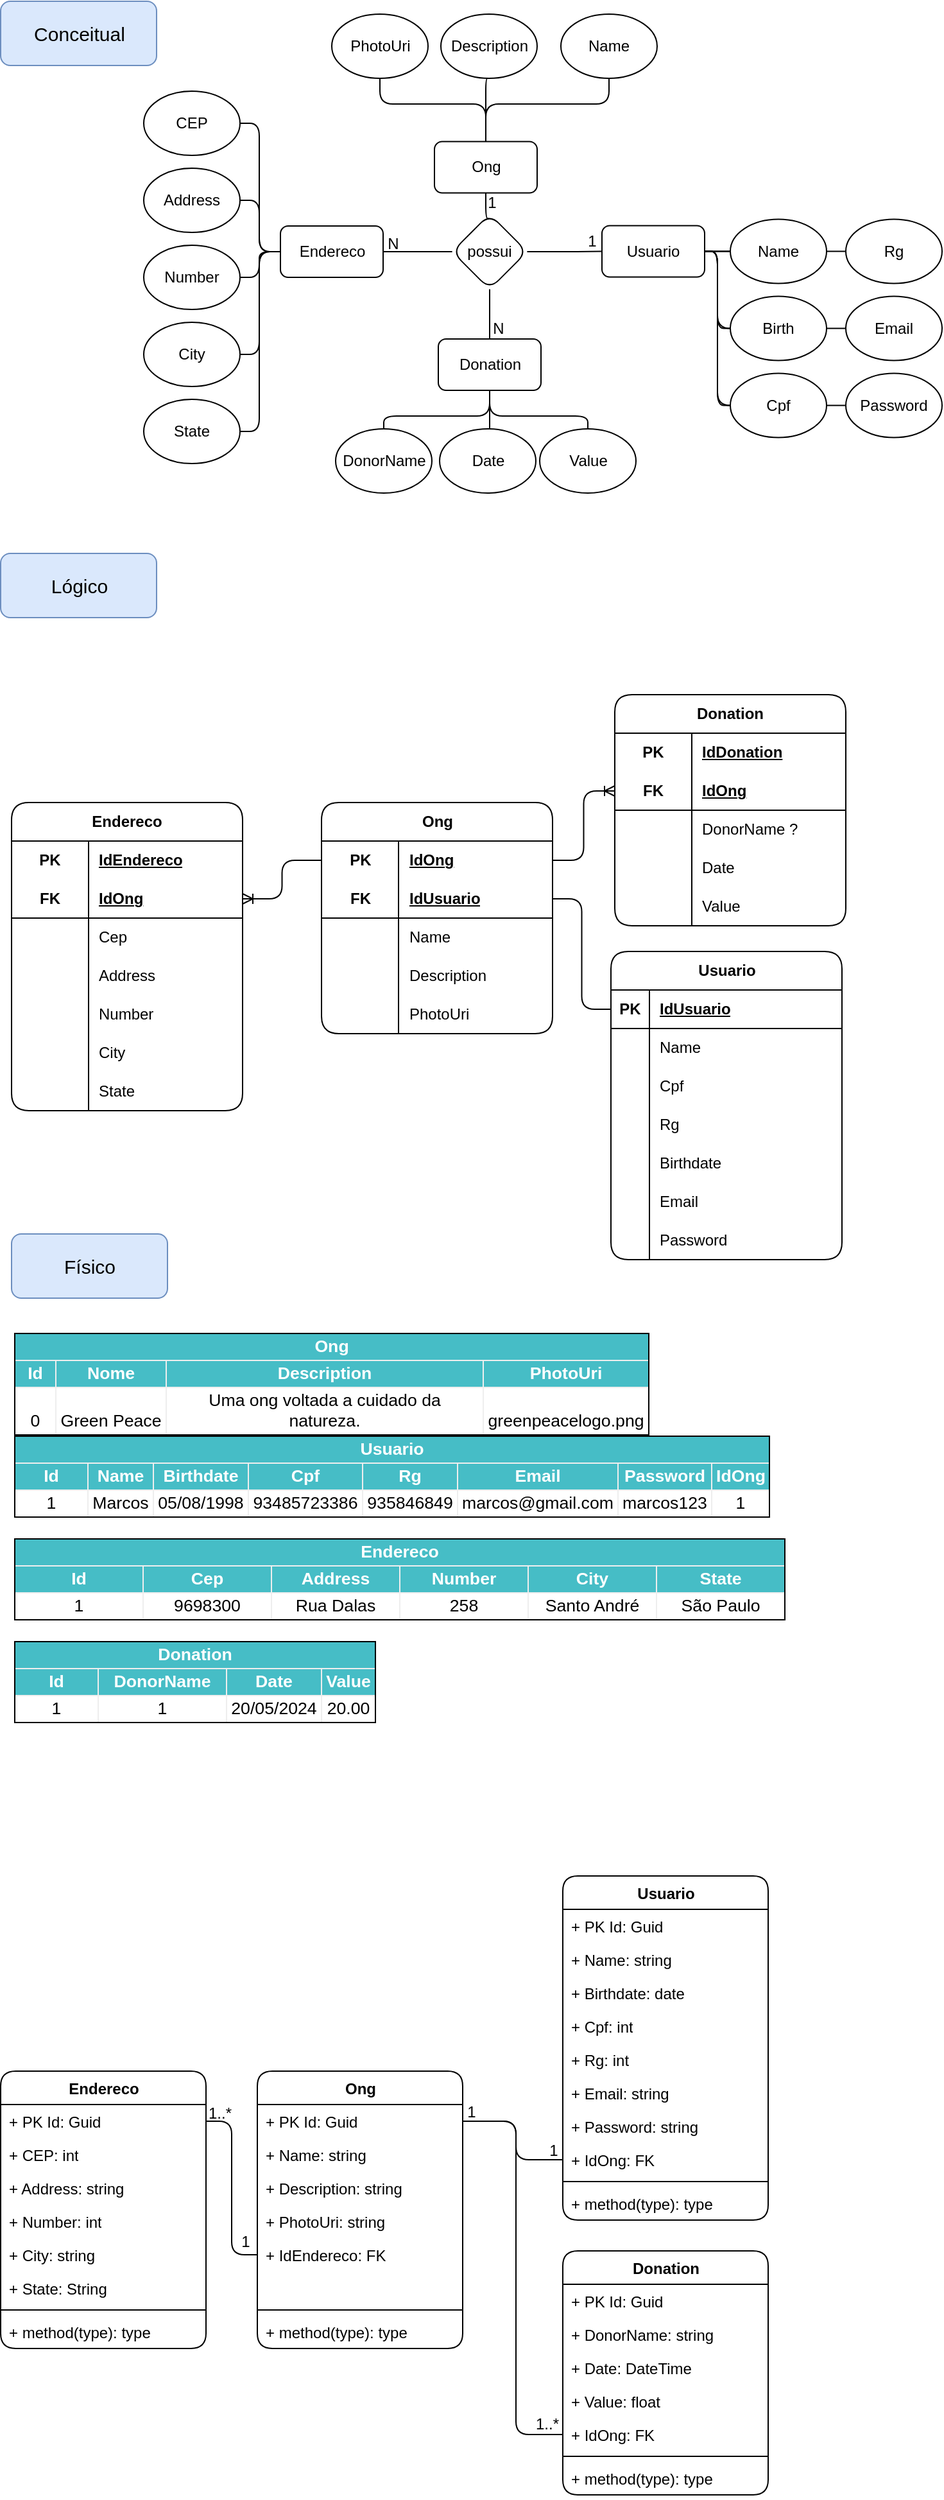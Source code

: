 <mxfile version="24.4.9" type="github">
  <diagram name="Página-1" id="rFBd4cuhRMdDfm9zUxjN">
    <mxGraphModel dx="1909" dy="2182" grid="1" gridSize="10" guides="1" tooltips="1" connect="1" arrows="1" fold="1" page="1" pageScale="1" pageWidth="827" pageHeight="1169" math="0" shadow="0">
      <root>
        <mxCell id="0" />
        <mxCell id="1" parent="0" />
        <mxCell id="2m0mP7ySd1EQTY95ZOPa-7" value="Ong" style="swimlane;fontStyle=1;align=center;verticalAlign=top;childLayout=stackLayout;horizontal=1;startSize=26;horizontalStack=0;resizeParent=1;resizeParentMax=0;resizeLast=0;collapsible=1;marginBottom=0;whiteSpace=wrap;html=1;rounded=1;" parent="1" vertex="1">
          <mxGeometry x="238.5" y="462" width="160" height="216" as="geometry" />
        </mxCell>
        <mxCell id="2m0mP7ySd1EQTY95ZOPa-14" value="+ PK Id: Guid" style="text;strokeColor=none;fillColor=none;align=left;verticalAlign=top;spacingLeft=4;spacingRight=4;overflow=hidden;rotatable=0;points=[[0,0.5],[1,0.5]];portConstraint=eastwest;whiteSpace=wrap;html=1;rounded=1;" parent="2m0mP7ySd1EQTY95ZOPa-7" vertex="1">
          <mxGeometry y="26" width="160" height="26" as="geometry" />
        </mxCell>
        <mxCell id="2m0mP7ySd1EQTY95ZOPa-8" value="+ Name: string" style="text;strokeColor=none;fillColor=none;align=left;verticalAlign=top;spacingLeft=4;spacingRight=4;overflow=hidden;rotatable=0;points=[[0,0.5],[1,0.5]];portConstraint=eastwest;whiteSpace=wrap;html=1;rounded=1;" parent="2m0mP7ySd1EQTY95ZOPa-7" vertex="1">
          <mxGeometry y="52" width="160" height="26" as="geometry" />
        </mxCell>
        <mxCell id="2m0mP7ySd1EQTY95ZOPa-13" value="+ Description: string" style="text;strokeColor=none;fillColor=none;align=left;verticalAlign=top;spacingLeft=4;spacingRight=4;overflow=hidden;rotatable=0;points=[[0,0.5],[1,0.5]];portConstraint=eastwest;whiteSpace=wrap;html=1;rounded=1;" parent="2m0mP7ySd1EQTY95ZOPa-7" vertex="1">
          <mxGeometry y="78" width="160" height="26" as="geometry" />
        </mxCell>
        <mxCell id="2m0mP7ySd1EQTY95ZOPa-12" value="+ PhotoUri: string" style="text;strokeColor=none;fillColor=none;align=left;verticalAlign=top;spacingLeft=4;spacingRight=4;overflow=hidden;rotatable=0;points=[[0,0.5],[1,0.5]];portConstraint=eastwest;whiteSpace=wrap;html=1;rounded=1;" parent="2m0mP7ySd1EQTY95ZOPa-7" vertex="1">
          <mxGeometry y="104" width="160" height="26" as="geometry" />
        </mxCell>
        <mxCell id="2m0mP7ySd1EQTY95ZOPa-11" value="+ IdEndereco: FK" style="text;strokeColor=none;fillColor=none;align=left;verticalAlign=top;spacingLeft=4;spacingRight=4;overflow=hidden;rotatable=0;points=[[0,0.5],[1,0.5]];portConstraint=eastwest;whiteSpace=wrap;html=1;rounded=1;" parent="2m0mP7ySd1EQTY95ZOPa-7" vertex="1">
          <mxGeometry y="130" width="160" height="26" as="geometry" />
        </mxCell>
        <mxCell id="2m0mP7ySd1EQTY95ZOPa-15" style="text;strokeColor=none;fillColor=none;align=left;verticalAlign=top;spacingLeft=4;spacingRight=4;overflow=hidden;rotatable=0;points=[[0,0.5],[1,0.5]];portConstraint=eastwest;whiteSpace=wrap;html=1;rounded=1;" parent="2m0mP7ySd1EQTY95ZOPa-7" vertex="1">
          <mxGeometry y="156" width="160" height="26" as="geometry" />
        </mxCell>
        <mxCell id="2m0mP7ySd1EQTY95ZOPa-9" value="" style="line;strokeWidth=1;fillColor=none;align=left;verticalAlign=middle;spacingTop=-1;spacingLeft=3;spacingRight=3;rotatable=0;labelPosition=right;points=[];portConstraint=eastwest;strokeColor=inherit;rounded=1;" parent="2m0mP7ySd1EQTY95ZOPa-7" vertex="1">
          <mxGeometry y="182" width="160" height="8" as="geometry" />
        </mxCell>
        <mxCell id="2m0mP7ySd1EQTY95ZOPa-10" value="+ method(type): type" style="text;strokeColor=none;fillColor=none;align=left;verticalAlign=top;spacingLeft=4;spacingRight=4;overflow=hidden;rotatable=0;points=[[0,0.5],[1,0.5]];portConstraint=eastwest;whiteSpace=wrap;html=1;rounded=1;" parent="2m0mP7ySd1EQTY95ZOPa-7" vertex="1">
          <mxGeometry y="190" width="160" height="26" as="geometry" />
        </mxCell>
        <mxCell id="2m0mP7ySd1EQTY95ZOPa-26" value="Endereco" style="swimlane;fontStyle=1;align=center;verticalAlign=top;childLayout=stackLayout;horizontal=1;startSize=26;horizontalStack=0;resizeParent=1;resizeParentMax=0;resizeLast=0;collapsible=1;marginBottom=0;whiteSpace=wrap;html=1;rounded=1;" parent="1" vertex="1">
          <mxGeometry x="38.5" y="462" width="160" height="216" as="geometry" />
        </mxCell>
        <mxCell id="2m0mP7ySd1EQTY95ZOPa-46" value="+ PK Id: Guid" style="text;strokeColor=none;fillColor=none;align=left;verticalAlign=top;spacingLeft=4;spacingRight=4;overflow=hidden;rotatable=0;points=[[0,0.5],[1,0.5]];portConstraint=eastwest;whiteSpace=wrap;html=1;rounded=1;" parent="2m0mP7ySd1EQTY95ZOPa-26" vertex="1">
          <mxGeometry y="26" width="160" height="26" as="geometry" />
        </mxCell>
        <mxCell id="2m0mP7ySd1EQTY95ZOPa-27" value="+ CEP: int" style="text;strokeColor=none;fillColor=none;align=left;verticalAlign=top;spacingLeft=4;spacingRight=4;overflow=hidden;rotatable=0;points=[[0,0.5],[1,0.5]];portConstraint=eastwest;whiteSpace=wrap;html=1;rounded=1;" parent="2m0mP7ySd1EQTY95ZOPa-26" vertex="1">
          <mxGeometry y="52" width="160" height="26" as="geometry" />
        </mxCell>
        <mxCell id="2m0mP7ySd1EQTY95ZOPa-31" value="+ Address: string" style="text;strokeColor=none;fillColor=none;align=left;verticalAlign=top;spacingLeft=4;spacingRight=4;overflow=hidden;rotatable=0;points=[[0,0.5],[1,0.5]];portConstraint=eastwest;whiteSpace=wrap;html=1;rounded=1;" parent="2m0mP7ySd1EQTY95ZOPa-26" vertex="1">
          <mxGeometry y="78" width="160" height="26" as="geometry" />
        </mxCell>
        <mxCell id="2m0mP7ySd1EQTY95ZOPa-32" value="+ Number: int" style="text;strokeColor=none;fillColor=none;align=left;verticalAlign=top;spacingLeft=4;spacingRight=4;overflow=hidden;rotatable=0;points=[[0,0.5],[1,0.5]];portConstraint=eastwest;whiteSpace=wrap;html=1;rounded=1;" parent="2m0mP7ySd1EQTY95ZOPa-26" vertex="1">
          <mxGeometry y="104" width="160" height="26" as="geometry" />
        </mxCell>
        <mxCell id="2m0mP7ySd1EQTY95ZOPa-30" value="+ City: string" style="text;strokeColor=none;fillColor=none;align=left;verticalAlign=top;spacingLeft=4;spacingRight=4;overflow=hidden;rotatable=0;points=[[0,0.5],[1,0.5]];portConstraint=eastwest;whiteSpace=wrap;html=1;rounded=1;" parent="2m0mP7ySd1EQTY95ZOPa-26" vertex="1">
          <mxGeometry y="130" width="160" height="26" as="geometry" />
        </mxCell>
        <mxCell id="2m0mP7ySd1EQTY95ZOPa-33" value="+ State: String" style="text;strokeColor=none;fillColor=none;align=left;verticalAlign=top;spacingLeft=4;spacingRight=4;overflow=hidden;rotatable=0;points=[[0,0.5],[1,0.5]];portConstraint=eastwest;whiteSpace=wrap;html=1;rounded=1;" parent="2m0mP7ySd1EQTY95ZOPa-26" vertex="1">
          <mxGeometry y="156" width="160" height="26" as="geometry" />
        </mxCell>
        <mxCell id="2m0mP7ySd1EQTY95ZOPa-28" value="" style="line;strokeWidth=1;fillColor=none;align=left;verticalAlign=middle;spacingTop=-1;spacingLeft=3;spacingRight=3;rotatable=0;labelPosition=right;points=[];portConstraint=eastwest;strokeColor=inherit;rounded=1;" parent="2m0mP7ySd1EQTY95ZOPa-26" vertex="1">
          <mxGeometry y="182" width="160" height="8" as="geometry" />
        </mxCell>
        <mxCell id="2m0mP7ySd1EQTY95ZOPa-29" value="+ method(type): type" style="text;strokeColor=none;fillColor=none;align=left;verticalAlign=top;spacingLeft=4;spacingRight=4;overflow=hidden;rotatable=0;points=[[0,0.5],[1,0.5]];portConstraint=eastwest;whiteSpace=wrap;html=1;rounded=1;" parent="2m0mP7ySd1EQTY95ZOPa-26" vertex="1">
          <mxGeometry y="190" width="160" height="26" as="geometry" />
        </mxCell>
        <mxCell id="2m0mP7ySd1EQTY95ZOPa-35" value="Usuario" style="swimlane;fontStyle=1;align=center;verticalAlign=top;childLayout=stackLayout;horizontal=1;startSize=26;horizontalStack=0;resizeParent=1;resizeParentMax=0;resizeLast=0;collapsible=1;marginBottom=0;whiteSpace=wrap;html=1;rounded=1;" parent="1" vertex="1">
          <mxGeometry x="476.5" y="310" width="160" height="268" as="geometry" />
        </mxCell>
        <mxCell id="2m0mP7ySd1EQTY95ZOPa-45" value="+ PK Id: Guid" style="text;strokeColor=none;fillColor=none;align=left;verticalAlign=top;spacingLeft=4;spacingRight=4;overflow=hidden;rotatable=0;points=[[0,0.5],[1,0.5]];portConstraint=eastwest;whiteSpace=wrap;html=1;rounded=1;" parent="2m0mP7ySd1EQTY95ZOPa-35" vertex="1">
          <mxGeometry y="26" width="160" height="26" as="geometry" />
        </mxCell>
        <mxCell id="2m0mP7ySd1EQTY95ZOPa-39" value="+ Name: string" style="text;strokeColor=none;fillColor=none;align=left;verticalAlign=top;spacingLeft=4;spacingRight=4;overflow=hidden;rotatable=0;points=[[0,0.5],[1,0.5]];portConstraint=eastwest;whiteSpace=wrap;html=1;rounded=1;" parent="2m0mP7ySd1EQTY95ZOPa-35" vertex="1">
          <mxGeometry y="52" width="160" height="26" as="geometry" />
        </mxCell>
        <mxCell id="2m0mP7ySd1EQTY95ZOPa-36" value="+ Birthdate: date" style="text;strokeColor=none;fillColor=none;align=left;verticalAlign=top;spacingLeft=4;spacingRight=4;overflow=hidden;rotatable=0;points=[[0,0.5],[1,0.5]];portConstraint=eastwest;whiteSpace=wrap;html=1;rounded=1;" parent="2m0mP7ySd1EQTY95ZOPa-35" vertex="1">
          <mxGeometry y="78" width="160" height="26" as="geometry" />
        </mxCell>
        <mxCell id="2m0mP7ySd1EQTY95ZOPa-40" value="+ Cpf: int" style="text;strokeColor=none;fillColor=none;align=left;verticalAlign=top;spacingLeft=4;spacingRight=4;overflow=hidden;rotatable=0;points=[[0,0.5],[1,0.5]];portConstraint=eastwest;whiteSpace=wrap;html=1;rounded=1;" parent="2m0mP7ySd1EQTY95ZOPa-35" vertex="1">
          <mxGeometry y="104" width="160" height="26" as="geometry" />
        </mxCell>
        <mxCell id="2m0mP7ySd1EQTY95ZOPa-42" value="+ Rg: int" style="text;strokeColor=none;fillColor=none;align=left;verticalAlign=top;spacingLeft=4;spacingRight=4;overflow=hidden;rotatable=0;points=[[0,0.5],[1,0.5]];portConstraint=eastwest;whiteSpace=wrap;html=1;rounded=1;" parent="2m0mP7ySd1EQTY95ZOPa-35" vertex="1">
          <mxGeometry y="130" width="160" height="26" as="geometry" />
        </mxCell>
        <mxCell id="2m0mP7ySd1EQTY95ZOPa-43" value="+ Email: string" style="text;strokeColor=none;fillColor=none;align=left;verticalAlign=top;spacingLeft=4;spacingRight=4;overflow=hidden;rotatable=0;points=[[0,0.5],[1,0.5]];portConstraint=eastwest;whiteSpace=wrap;html=1;rounded=1;" parent="2m0mP7ySd1EQTY95ZOPa-35" vertex="1">
          <mxGeometry y="156" width="160" height="26" as="geometry" />
        </mxCell>
        <mxCell id="2m0mP7ySd1EQTY95ZOPa-44" value="+ Password: string" style="text;strokeColor=none;fillColor=none;align=left;verticalAlign=top;spacingLeft=4;spacingRight=4;overflow=hidden;rotatable=0;points=[[0,0.5],[1,0.5]];portConstraint=eastwest;whiteSpace=wrap;html=1;rounded=1;" parent="2m0mP7ySd1EQTY95ZOPa-35" vertex="1">
          <mxGeometry y="182" width="160" height="26" as="geometry" />
        </mxCell>
        <mxCell id="2m0mP7ySd1EQTY95ZOPa-51" value="+ IdOng: FK" style="text;strokeColor=none;fillColor=none;align=left;verticalAlign=top;spacingLeft=4;spacingRight=4;overflow=hidden;rotatable=0;points=[[0,0.5],[1,0.5]];portConstraint=eastwest;whiteSpace=wrap;html=1;rounded=1;" parent="2m0mP7ySd1EQTY95ZOPa-35" vertex="1">
          <mxGeometry y="208" width="160" height="26" as="geometry" />
        </mxCell>
        <mxCell id="2m0mP7ySd1EQTY95ZOPa-37" value="" style="line;strokeWidth=1;fillColor=none;align=left;verticalAlign=middle;spacingTop=-1;spacingLeft=3;spacingRight=3;rotatable=0;labelPosition=right;points=[];portConstraint=eastwest;strokeColor=inherit;rounded=1;" parent="2m0mP7ySd1EQTY95ZOPa-35" vertex="1">
          <mxGeometry y="234" width="160" height="8" as="geometry" />
        </mxCell>
        <mxCell id="2m0mP7ySd1EQTY95ZOPa-38" value="+ method(type): type" style="text;strokeColor=none;fillColor=none;align=left;verticalAlign=top;spacingLeft=4;spacingRight=4;overflow=hidden;rotatable=0;points=[[0,0.5],[1,0.5]];portConstraint=eastwest;whiteSpace=wrap;html=1;rounded=1;" parent="2m0mP7ySd1EQTY95ZOPa-35" vertex="1">
          <mxGeometry y="242" width="160" height="26" as="geometry" />
        </mxCell>
        <mxCell id="2m0mP7ySd1EQTY95ZOPa-47" value="Donation" style="swimlane;fontStyle=1;align=center;verticalAlign=top;childLayout=stackLayout;horizontal=1;startSize=26;horizontalStack=0;resizeParent=1;resizeParentMax=0;resizeLast=0;collapsible=1;marginBottom=0;whiteSpace=wrap;html=1;rounded=1;" parent="1" vertex="1">
          <mxGeometry x="476.5" y="602" width="160" height="190" as="geometry" />
        </mxCell>
        <mxCell id="2m0mP7ySd1EQTY95ZOPa-48" value="+ PK Id: Guid" style="text;strokeColor=none;fillColor=none;align=left;verticalAlign=top;spacingLeft=4;spacingRight=4;overflow=hidden;rotatable=0;points=[[0,0.5],[1,0.5]];portConstraint=eastwest;whiteSpace=wrap;html=1;rounded=1;" parent="2m0mP7ySd1EQTY95ZOPa-47" vertex="1">
          <mxGeometry y="26" width="160" height="26" as="geometry" />
        </mxCell>
        <mxCell id="ZR2BIsIBH8AO_tToW4Fw-43" value="+ DonorName: string" style="text;strokeColor=none;fillColor=none;align=left;verticalAlign=top;spacingLeft=4;spacingRight=4;overflow=hidden;rotatable=0;points=[[0,0.5],[1,0.5]];portConstraint=eastwest;whiteSpace=wrap;html=1;rounded=1;" vertex="1" parent="2m0mP7ySd1EQTY95ZOPa-47">
          <mxGeometry y="52" width="160" height="26" as="geometry" />
        </mxCell>
        <mxCell id="ZR2BIsIBH8AO_tToW4Fw-44" value="+ Date: DateTime" style="text;strokeColor=none;fillColor=none;align=left;verticalAlign=top;spacingLeft=4;spacingRight=4;overflow=hidden;rotatable=0;points=[[0,0.5],[1,0.5]];portConstraint=eastwest;whiteSpace=wrap;html=1;rounded=1;" vertex="1" parent="2m0mP7ySd1EQTY95ZOPa-47">
          <mxGeometry y="78" width="160" height="26" as="geometry" />
        </mxCell>
        <mxCell id="ZR2BIsIBH8AO_tToW4Fw-45" value="+ Value: float" style="text;strokeColor=none;fillColor=none;align=left;verticalAlign=top;spacingLeft=4;spacingRight=4;overflow=hidden;rotatable=0;points=[[0,0.5],[1,0.5]];portConstraint=eastwest;whiteSpace=wrap;html=1;rounded=1;" vertex="1" parent="2m0mP7ySd1EQTY95ZOPa-47">
          <mxGeometry y="104" width="160" height="26" as="geometry" />
        </mxCell>
        <mxCell id="ZR2BIsIBH8AO_tToW4Fw-46" value="+ IdOng: FK" style="text;strokeColor=none;fillColor=none;align=left;verticalAlign=top;spacingLeft=4;spacingRight=4;overflow=hidden;rotatable=0;points=[[0,0.5],[1,0.5]];portConstraint=eastwest;whiteSpace=wrap;html=1;rounded=1;" vertex="1" parent="2m0mP7ySd1EQTY95ZOPa-47">
          <mxGeometry y="130" width="160" height="26" as="geometry" />
        </mxCell>
        <mxCell id="2m0mP7ySd1EQTY95ZOPa-49" value="" style="line;strokeWidth=1;fillColor=none;align=left;verticalAlign=middle;spacingTop=-1;spacingLeft=3;spacingRight=3;rotatable=0;labelPosition=right;points=[];portConstraint=eastwest;strokeColor=inherit;rounded=1;" parent="2m0mP7ySd1EQTY95ZOPa-47" vertex="1">
          <mxGeometry y="156" width="160" height="8" as="geometry" />
        </mxCell>
        <mxCell id="2m0mP7ySd1EQTY95ZOPa-50" value="+ method(type): type" style="text;strokeColor=none;fillColor=none;align=left;verticalAlign=top;spacingLeft=4;spacingRight=4;overflow=hidden;rotatable=0;points=[[0,0.5],[1,0.5]];portConstraint=eastwest;whiteSpace=wrap;html=1;rounded=1;" parent="2m0mP7ySd1EQTY95ZOPa-47" vertex="1">
          <mxGeometry y="164" width="160" height="26" as="geometry" />
        </mxCell>
        <mxCell id="2m0mP7ySd1EQTY95ZOPa-53" style="edgeStyle=orthogonalEdgeStyle;rounded=1;orthogonalLoop=1;jettySize=auto;html=1;entryX=0;entryY=0.5;entryDx=0;entryDy=0;endArrow=none;endFill=0;" parent="1" source="2m0mP7ySd1EQTY95ZOPa-14" target="2m0mP7ySd1EQTY95ZOPa-51" edge="1">
          <mxGeometry relative="1" as="geometry">
            <Array as="points">
              <mxPoint x="440" y="501" />
              <mxPoint x="440" y="531" />
            </Array>
          </mxGeometry>
        </mxCell>
        <mxCell id="2m0mP7ySd1EQTY95ZOPa-54" value="1" style="text;html=1;align=center;verticalAlign=middle;resizable=0;points=[];autosize=1;strokeColor=none;fillColor=none;rounded=1;" parent="1" vertex="1">
          <mxGeometry x="389.5" y="479" width="30" height="30" as="geometry" />
        </mxCell>
        <mxCell id="2m0mP7ySd1EQTY95ZOPa-55" value="1" style="text;html=1;align=center;verticalAlign=middle;resizable=0;points=[];autosize=1;strokeColor=none;fillColor=none;rounded=1;" parent="1" vertex="1">
          <mxGeometry x="453.5" y="509" width="30" height="30" as="geometry" />
        </mxCell>
        <mxCell id="2m0mP7ySd1EQTY95ZOPa-56" style="edgeStyle=orthogonalEdgeStyle;rounded=1;orthogonalLoop=1;jettySize=auto;html=1;entryX=0;entryY=0.5;entryDx=0;entryDy=0;endArrow=none;endFill=0;" parent="1" source="2m0mP7ySd1EQTY95ZOPa-46" target="2m0mP7ySd1EQTY95ZOPa-11" edge="1">
          <mxGeometry relative="1" as="geometry" />
        </mxCell>
        <mxCell id="2m0mP7ySd1EQTY95ZOPa-57" value="Conceitual" style="rounded=1;whiteSpace=wrap;html=1;fillColor=#dae8fc;strokeColor=#6c8ebf;fontSize=15;" parent="1" vertex="1">
          <mxGeometry x="38.5" y="-1150" width="121.5" height="50" as="geometry" />
        </mxCell>
        <mxCell id="2m0mP7ySd1EQTY95ZOPa-96" value="" style="edgeStyle=orthogonalEdgeStyle;rounded=1;orthogonalLoop=1;jettySize=auto;html=1;endArrow=none;endFill=0;" parent="1" source="2m0mP7ySd1EQTY95ZOPa-60" target="2m0mP7ySd1EQTY95ZOPa-95" edge="1">
          <mxGeometry relative="1" as="geometry" />
        </mxCell>
        <mxCell id="2m0mP7ySd1EQTY95ZOPa-60" value="Ong" style="rounded=1;whiteSpace=wrap;html=1;fontSize=12;" parent="1" vertex="1">
          <mxGeometry x="376.5" y="-1040.75" width="80" height="40" as="geometry" />
        </mxCell>
        <mxCell id="2m0mP7ySd1EQTY95ZOPa-65" style="edgeStyle=orthogonalEdgeStyle;rounded=1;orthogonalLoop=1;jettySize=auto;html=1;entryX=0.5;entryY=0;entryDx=0;entryDy=0;endArrow=none;endFill=0;exitX=0.5;exitY=1;exitDx=0;exitDy=0;" parent="1" source="2m0mP7ySd1EQTY95ZOPa-63" target="2m0mP7ySd1EQTY95ZOPa-60" edge="1">
          <mxGeometry relative="1" as="geometry">
            <Array as="points">
              <mxPoint x="512.5" y="-1070" />
              <mxPoint x="416.5" y="-1070" />
            </Array>
          </mxGeometry>
        </mxCell>
        <mxCell id="2m0mP7ySd1EQTY95ZOPa-63" value="Name" style="ellipse;whiteSpace=wrap;html=1;rounded=1;" parent="1" vertex="1">
          <mxGeometry x="475" y="-1140" width="75" height="50" as="geometry" />
        </mxCell>
        <mxCell id="2m0mP7ySd1EQTY95ZOPa-99" style="edgeStyle=orthogonalEdgeStyle;rounded=1;orthogonalLoop=1;jettySize=auto;html=1;entryX=0.5;entryY=0;entryDx=0;entryDy=0;endArrow=none;endFill=0;exitX=0.5;exitY=1;exitDx=0;exitDy=0;" parent="1" source="2m0mP7ySd1EQTY95ZOPa-64" target="2m0mP7ySd1EQTY95ZOPa-60" edge="1">
          <mxGeometry relative="1" as="geometry">
            <Array as="points">
              <mxPoint x="416.5" y="-1090" />
            </Array>
          </mxGeometry>
        </mxCell>
        <mxCell id="2m0mP7ySd1EQTY95ZOPa-64" value="Description" style="ellipse;whiteSpace=wrap;html=1;rounded=1;" parent="1" vertex="1">
          <mxGeometry x="381.5" y="-1140" width="75" height="50" as="geometry" />
        </mxCell>
        <mxCell id="2m0mP7ySd1EQTY95ZOPa-100" style="edgeStyle=orthogonalEdgeStyle;rounded=1;orthogonalLoop=1;jettySize=auto;html=1;entryX=0.5;entryY=0;entryDx=0;entryDy=0;endArrow=none;endFill=0;exitX=0.5;exitY=1;exitDx=0;exitDy=0;" parent="1" source="2m0mP7ySd1EQTY95ZOPa-67" target="2m0mP7ySd1EQTY95ZOPa-60" edge="1">
          <mxGeometry relative="1" as="geometry">
            <Array as="points">
              <mxPoint x="334.5" y="-1070" />
              <mxPoint x="416.5" y="-1070" />
            </Array>
          </mxGeometry>
        </mxCell>
        <mxCell id="2m0mP7ySd1EQTY95ZOPa-67" value="PhotoUri" style="ellipse;whiteSpace=wrap;html=1;rounded=1;" parent="1" vertex="1">
          <mxGeometry x="296.5" y="-1140" width="75" height="50" as="geometry" />
        </mxCell>
        <mxCell id="2m0mP7ySd1EQTY95ZOPa-84" style="edgeStyle=orthogonalEdgeStyle;rounded=1;orthogonalLoop=1;jettySize=auto;html=1;entryX=0;entryY=0.5;entryDx=0;entryDy=0;endArrow=none;endFill=0;" parent="1" source="2m0mP7ySd1EQTY95ZOPa-73" target="2m0mP7ySd1EQTY95ZOPa-78" edge="1">
          <mxGeometry relative="1" as="geometry" />
        </mxCell>
        <mxCell id="2m0mP7ySd1EQTY95ZOPa-73" value="Usuario" style="rounded=1;whiteSpace=wrap;html=1;fontSize=12;" parent="1" vertex="1">
          <mxGeometry x="507" y="-975.25" width="80" height="40" as="geometry" />
        </mxCell>
        <mxCell id="2m0mP7ySd1EQTY95ZOPa-75" value="1" style="text;html=1;align=center;verticalAlign=middle;resizable=0;points=[];autosize=1;strokeColor=none;fillColor=none;rounded=1;" parent="1" vertex="1">
          <mxGeometry x="213.5" y="580" width="30" height="30" as="geometry" />
        </mxCell>
        <mxCell id="2m0mP7ySd1EQTY95ZOPa-76" value="1..*" style="text;html=1;align=center;verticalAlign=middle;resizable=0;points=[];autosize=1;strokeColor=none;fillColor=none;rounded=1;" parent="1" vertex="1">
          <mxGeometry x="188.5" y="480" width="40" height="30" as="geometry" />
        </mxCell>
        <mxCell id="2m0mP7ySd1EQTY95ZOPa-86" style="edgeStyle=orthogonalEdgeStyle;rounded=1;orthogonalLoop=1;jettySize=auto;html=1;entryX=1;entryY=0.5;entryDx=0;entryDy=0;endArrow=none;endFill=0;" parent="1" source="2m0mP7ySd1EQTY95ZOPa-79" target="2m0mP7ySd1EQTY95ZOPa-73" edge="1">
          <mxGeometry relative="1" as="geometry">
            <Array as="points">
              <mxPoint x="597" y="-895.25" />
              <mxPoint x="597" y="-955.25" />
            </Array>
          </mxGeometry>
        </mxCell>
        <mxCell id="2m0mP7ySd1EQTY95ZOPa-87" style="edgeStyle=orthogonalEdgeStyle;rounded=1;orthogonalLoop=1;jettySize=auto;html=1;entryX=1;entryY=0.5;entryDx=0;entryDy=0;endArrow=none;endFill=0;" parent="1" source="2m0mP7ySd1EQTY95ZOPa-80" target="2m0mP7ySd1EQTY95ZOPa-73" edge="1">
          <mxGeometry relative="1" as="geometry">
            <Array as="points">
              <mxPoint x="597" y="-835.25" />
              <mxPoint x="597" y="-955.25" />
            </Array>
          </mxGeometry>
        </mxCell>
        <mxCell id="2m0mP7ySd1EQTY95ZOPa-89" style="edgeStyle=orthogonalEdgeStyle;rounded=1;orthogonalLoop=1;jettySize=auto;html=1;entryX=1;entryY=0.5;entryDx=0;entryDy=0;endArrow=none;endFill=0;" parent="1" source="2m0mP7ySd1EQTY95ZOPa-81" target="2m0mP7ySd1EQTY95ZOPa-73" edge="1">
          <mxGeometry relative="1" as="geometry">
            <Array as="points">
              <mxPoint x="597" y="-895.25" />
              <mxPoint x="597" y="-955.25" />
            </Array>
          </mxGeometry>
        </mxCell>
        <mxCell id="2m0mP7ySd1EQTY95ZOPa-81" value="Email" style="ellipse;whiteSpace=wrap;html=1;rounded=1;" parent="1" vertex="1">
          <mxGeometry x="697" y="-920.25" width="75" height="50" as="geometry" />
        </mxCell>
        <mxCell id="2m0mP7ySd1EQTY95ZOPa-88" style="edgeStyle=orthogonalEdgeStyle;rounded=1;orthogonalLoop=1;jettySize=auto;html=1;entryX=1;entryY=0.5;entryDx=0;entryDy=0;endArrow=none;endFill=0;" parent="1" source="2m0mP7ySd1EQTY95ZOPa-82" target="2m0mP7ySd1EQTY95ZOPa-73" edge="1">
          <mxGeometry relative="1" as="geometry" />
        </mxCell>
        <mxCell id="2m0mP7ySd1EQTY95ZOPa-82" value="Rg" style="ellipse;whiteSpace=wrap;html=1;rounded=1;" parent="1" vertex="1">
          <mxGeometry x="697" y="-980.25" width="75" height="50" as="geometry" />
        </mxCell>
        <mxCell id="2m0mP7ySd1EQTY95ZOPa-90" style="edgeStyle=orthogonalEdgeStyle;rounded=1;orthogonalLoop=1;jettySize=auto;html=1;entryX=1;entryY=0.5;entryDx=0;entryDy=0;endArrow=none;endFill=0;" parent="1" source="2m0mP7ySd1EQTY95ZOPa-83" target="2m0mP7ySd1EQTY95ZOPa-73" edge="1">
          <mxGeometry relative="1" as="geometry">
            <Array as="points">
              <mxPoint x="597" y="-835.25" />
              <mxPoint x="597" y="-955.25" />
            </Array>
          </mxGeometry>
        </mxCell>
        <mxCell id="2m0mP7ySd1EQTY95ZOPa-83" value="Password" style="ellipse;whiteSpace=wrap;html=1;rounded=1;" parent="1" vertex="1">
          <mxGeometry x="697" y="-860.25" width="75" height="50" as="geometry" />
        </mxCell>
        <mxCell id="2m0mP7ySd1EQTY95ZOPa-78" value="Name" style="ellipse;whiteSpace=wrap;html=1;rounded=1;" parent="1" vertex="1">
          <mxGeometry x="607" y="-980.25" width="75" height="50" as="geometry" />
        </mxCell>
        <mxCell id="2m0mP7ySd1EQTY95ZOPa-79" value="Birth" style="ellipse;whiteSpace=wrap;html=1;rounded=1;" parent="1" vertex="1">
          <mxGeometry x="607" y="-920.25" width="75" height="50" as="geometry" />
        </mxCell>
        <mxCell id="2m0mP7ySd1EQTY95ZOPa-80" value="Cpf" style="ellipse;whiteSpace=wrap;html=1;rounded=1;" parent="1" vertex="1">
          <mxGeometry x="607" y="-860.25" width="75" height="50" as="geometry" />
        </mxCell>
        <mxCell id="2m0mP7ySd1EQTY95ZOPa-98" value="" style="edgeStyle=orthogonalEdgeStyle;rounded=1;orthogonalLoop=1;jettySize=auto;html=1;endArrow=none;endFill=0;" parent="1" source="2m0mP7ySd1EQTY95ZOPa-95" target="2m0mP7ySd1EQTY95ZOPa-97" edge="1">
          <mxGeometry relative="1" as="geometry" />
        </mxCell>
        <mxCell id="2m0mP7ySd1EQTY95ZOPa-101" style="edgeStyle=orthogonalEdgeStyle;rounded=1;orthogonalLoop=1;jettySize=auto;html=1;entryX=0;entryY=0.5;entryDx=0;entryDy=0;endArrow=none;endFill=0;" parent="1" source="2m0mP7ySd1EQTY95ZOPa-95" target="2m0mP7ySd1EQTY95ZOPa-73" edge="1">
          <mxGeometry relative="1" as="geometry" />
        </mxCell>
        <mxCell id="2m0mP7ySd1EQTY95ZOPa-95" value="possui" style="rhombus;whiteSpace=wrap;html=1;rounded=1;" parent="1" vertex="1">
          <mxGeometry x="390.25" y="-984.25" width="58.5" height="58.5" as="geometry" />
        </mxCell>
        <mxCell id="2m0mP7ySd1EQTY95ZOPa-97" value="Endereco" style="rounded=1;whiteSpace=wrap;html=1;fontSize=12;" parent="1" vertex="1">
          <mxGeometry x="256.5" y="-975" width="80" height="40" as="geometry" />
        </mxCell>
        <mxCell id="2m0mP7ySd1EQTY95ZOPa-107" style="edgeStyle=orthogonalEdgeStyle;rounded=1;orthogonalLoop=1;jettySize=auto;html=1;entryX=0;entryY=0.5;entryDx=0;entryDy=0;endArrow=none;endFill=0;" parent="1" source="2m0mP7ySd1EQTY95ZOPa-102" target="2m0mP7ySd1EQTY95ZOPa-97" edge="1">
          <mxGeometry relative="1" as="geometry">
            <Array as="points">
              <mxPoint x="240" y="-1055" />
              <mxPoint x="240" y="-955" />
            </Array>
          </mxGeometry>
        </mxCell>
        <mxCell id="2m0mP7ySd1EQTY95ZOPa-102" value="CEP" style="ellipse;whiteSpace=wrap;html=1;rounded=1;" parent="1" vertex="1">
          <mxGeometry x="150" y="-1080" width="75" height="50" as="geometry" />
        </mxCell>
        <mxCell id="2m0mP7ySd1EQTY95ZOPa-108" style="edgeStyle=orthogonalEdgeStyle;rounded=1;orthogonalLoop=1;jettySize=auto;html=1;entryX=0;entryY=0.5;entryDx=0;entryDy=0;endArrow=none;endFill=0;" parent="1" source="2m0mP7ySd1EQTY95ZOPa-103" target="2m0mP7ySd1EQTY95ZOPa-97" edge="1">
          <mxGeometry relative="1" as="geometry">
            <Array as="points">
              <mxPoint x="240" y="-995" />
              <mxPoint x="240" y="-955" />
            </Array>
          </mxGeometry>
        </mxCell>
        <mxCell id="2m0mP7ySd1EQTY95ZOPa-103" value="Address" style="ellipse;whiteSpace=wrap;html=1;rounded=1;" parent="1" vertex="1">
          <mxGeometry x="150" y="-1020" width="75" height="50" as="geometry" />
        </mxCell>
        <mxCell id="2m0mP7ySd1EQTY95ZOPa-109" style="edgeStyle=orthogonalEdgeStyle;rounded=1;orthogonalLoop=1;jettySize=auto;html=1;entryX=0;entryY=0.5;entryDx=0;entryDy=0;endArrow=none;endFill=0;" parent="1" source="2m0mP7ySd1EQTY95ZOPa-104" target="2m0mP7ySd1EQTY95ZOPa-97" edge="1">
          <mxGeometry relative="1" as="geometry">
            <Array as="points">
              <mxPoint x="240" y="-935" />
              <mxPoint x="240" y="-955" />
            </Array>
          </mxGeometry>
        </mxCell>
        <mxCell id="2m0mP7ySd1EQTY95ZOPa-104" value="Number" style="ellipse;whiteSpace=wrap;html=1;rounded=1;" parent="1" vertex="1">
          <mxGeometry x="150" y="-960" width="75" height="50" as="geometry" />
        </mxCell>
        <mxCell id="2m0mP7ySd1EQTY95ZOPa-110" style="edgeStyle=orthogonalEdgeStyle;rounded=1;orthogonalLoop=1;jettySize=auto;html=1;entryX=0;entryY=0.5;entryDx=0;entryDy=0;endArrow=none;endFill=0;" parent="1" source="2m0mP7ySd1EQTY95ZOPa-105" target="2m0mP7ySd1EQTY95ZOPa-97" edge="1">
          <mxGeometry relative="1" as="geometry">
            <Array as="points">
              <mxPoint x="240" y="-875" />
              <mxPoint x="240" y="-955" />
            </Array>
          </mxGeometry>
        </mxCell>
        <mxCell id="2m0mP7ySd1EQTY95ZOPa-105" value="City" style="ellipse;whiteSpace=wrap;html=1;rounded=1;" parent="1" vertex="1">
          <mxGeometry x="150" y="-900" width="75" height="50" as="geometry" />
        </mxCell>
        <mxCell id="2m0mP7ySd1EQTY95ZOPa-111" style="edgeStyle=orthogonalEdgeStyle;rounded=1;orthogonalLoop=1;jettySize=auto;html=1;entryX=0;entryY=0.5;entryDx=0;entryDy=0;endArrow=none;endFill=0;" parent="1" source="2m0mP7ySd1EQTY95ZOPa-106" target="2m0mP7ySd1EQTY95ZOPa-97" edge="1">
          <mxGeometry relative="1" as="geometry">
            <Array as="points">
              <mxPoint x="240" y="-815" />
              <mxPoint x="240" y="-955" />
            </Array>
          </mxGeometry>
        </mxCell>
        <mxCell id="2m0mP7ySd1EQTY95ZOPa-106" value="State" style="ellipse;whiteSpace=wrap;html=1;rounded=1;" parent="1" vertex="1">
          <mxGeometry x="150" y="-840" width="75" height="50" as="geometry" />
        </mxCell>
        <mxCell id="2m0mP7ySd1EQTY95ZOPa-112" value="1" style="text;html=1;align=center;verticalAlign=middle;resizable=0;points=[];autosize=1;strokeColor=none;fillColor=none;rounded=1;" parent="1" vertex="1">
          <mxGeometry x="406" y="-1008" width="30" height="30" as="geometry" />
        </mxCell>
        <mxCell id="2m0mP7ySd1EQTY95ZOPa-113" value="1" style="text;html=1;align=center;verticalAlign=middle;resizable=0;points=[];autosize=1;strokeColor=none;fillColor=none;rounded=1;" parent="1" vertex="1">
          <mxGeometry x="484" y="-978.25" width="30" height="30" as="geometry" />
        </mxCell>
        <mxCell id="2m0mP7ySd1EQTY95ZOPa-114" value="N" style="text;html=1;align=center;verticalAlign=middle;resizable=0;points=[];autosize=1;strokeColor=none;fillColor=none;rounded=1;" parent="1" vertex="1">
          <mxGeometry x="328.5" y="-976" width="30" height="30" as="geometry" />
        </mxCell>
        <mxCell id="2m0mP7ySd1EQTY95ZOPa-115" value="Lógico" style="rounded=1;whiteSpace=wrap;html=1;fillColor=#dae8fc;strokeColor=#6c8ebf;fontSize=15;" parent="1" vertex="1">
          <mxGeometry x="38.5" y="-720" width="121.5" height="50" as="geometry" />
        </mxCell>
        <mxCell id="2m0mP7ySd1EQTY95ZOPa-116" value="Endereco" style="shape=table;startSize=30;container=1;collapsible=1;childLayout=tableLayout;fixedRows=1;rowLines=0;fontStyle=1;align=center;resizeLast=1;html=1;whiteSpace=wrap;rounded=1;" parent="1" vertex="1">
          <mxGeometry x="47" y="-526" width="180" height="240" as="geometry" />
        </mxCell>
        <mxCell id="2m0mP7ySd1EQTY95ZOPa-117" value="" style="shape=tableRow;horizontal=0;startSize=0;swimlaneHead=0;swimlaneBody=0;fillColor=none;collapsible=0;dropTarget=0;points=[[0,0.5],[1,0.5]];portConstraint=eastwest;top=0;left=0;right=0;bottom=0;html=1;rounded=1;" parent="2m0mP7ySd1EQTY95ZOPa-116" vertex="1">
          <mxGeometry y="30" width="180" height="30" as="geometry" />
        </mxCell>
        <mxCell id="2m0mP7ySd1EQTY95ZOPa-118" value="PK" style="shape=partialRectangle;connectable=0;fillColor=none;top=0;left=0;bottom=0;right=0;fontStyle=1;overflow=hidden;html=1;whiteSpace=wrap;rounded=1;" parent="2m0mP7ySd1EQTY95ZOPa-117" vertex="1">
          <mxGeometry width="60" height="30" as="geometry">
            <mxRectangle width="60" height="30" as="alternateBounds" />
          </mxGeometry>
        </mxCell>
        <mxCell id="2m0mP7ySd1EQTY95ZOPa-119" value="IdEndereco" style="shape=partialRectangle;connectable=0;fillColor=none;top=0;left=0;bottom=0;right=0;align=left;spacingLeft=6;fontStyle=5;overflow=hidden;html=1;whiteSpace=wrap;rounded=1;" parent="2m0mP7ySd1EQTY95ZOPa-117" vertex="1">
          <mxGeometry x="60" width="120" height="30" as="geometry">
            <mxRectangle width="120" height="30" as="alternateBounds" />
          </mxGeometry>
        </mxCell>
        <mxCell id="2m0mP7ySd1EQTY95ZOPa-120" value="" style="shape=tableRow;horizontal=0;startSize=0;swimlaneHead=0;swimlaneBody=0;fillColor=none;collapsible=0;dropTarget=0;points=[[0,0.5],[1,0.5]];portConstraint=eastwest;top=0;left=0;right=0;bottom=1;html=1;rounded=1;" parent="2m0mP7ySd1EQTY95ZOPa-116" vertex="1">
          <mxGeometry y="60" width="180" height="30" as="geometry" />
        </mxCell>
        <mxCell id="2m0mP7ySd1EQTY95ZOPa-121" value="FK" style="shape=partialRectangle;connectable=0;fillColor=none;top=0;left=0;bottom=0;right=0;fontStyle=1;overflow=hidden;html=1;whiteSpace=wrap;rounded=1;" parent="2m0mP7ySd1EQTY95ZOPa-120" vertex="1">
          <mxGeometry width="60" height="30" as="geometry">
            <mxRectangle width="60" height="30" as="alternateBounds" />
          </mxGeometry>
        </mxCell>
        <mxCell id="2m0mP7ySd1EQTY95ZOPa-122" value="IdOng" style="shape=partialRectangle;connectable=0;fillColor=none;top=0;left=0;bottom=0;right=0;align=left;spacingLeft=6;fontStyle=5;overflow=hidden;html=1;whiteSpace=wrap;rounded=1;" parent="2m0mP7ySd1EQTY95ZOPa-120" vertex="1">
          <mxGeometry x="60" width="120" height="30" as="geometry">
            <mxRectangle width="120" height="30" as="alternateBounds" />
          </mxGeometry>
        </mxCell>
        <mxCell id="2m0mP7ySd1EQTY95ZOPa-123" value="" style="shape=tableRow;horizontal=0;startSize=0;swimlaneHead=0;swimlaneBody=0;fillColor=none;collapsible=0;dropTarget=0;points=[[0,0.5],[1,0.5]];portConstraint=eastwest;top=0;left=0;right=0;bottom=0;html=1;rounded=1;" parent="2m0mP7ySd1EQTY95ZOPa-116" vertex="1">
          <mxGeometry y="90" width="180" height="30" as="geometry" />
        </mxCell>
        <mxCell id="2m0mP7ySd1EQTY95ZOPa-124" value="" style="shape=partialRectangle;connectable=0;fillColor=none;top=0;left=0;bottom=0;right=0;editable=1;overflow=hidden;html=1;whiteSpace=wrap;rounded=1;" parent="2m0mP7ySd1EQTY95ZOPa-123" vertex="1">
          <mxGeometry width="60" height="30" as="geometry">
            <mxRectangle width="60" height="30" as="alternateBounds" />
          </mxGeometry>
        </mxCell>
        <mxCell id="2m0mP7ySd1EQTY95ZOPa-125" value="Cep" style="shape=partialRectangle;connectable=0;fillColor=none;top=0;left=0;bottom=0;right=0;align=left;spacingLeft=6;overflow=hidden;html=1;whiteSpace=wrap;rounded=1;" parent="2m0mP7ySd1EQTY95ZOPa-123" vertex="1">
          <mxGeometry x="60" width="120" height="30" as="geometry">
            <mxRectangle width="120" height="30" as="alternateBounds" />
          </mxGeometry>
        </mxCell>
        <mxCell id="2m0mP7ySd1EQTY95ZOPa-126" value="" style="shape=tableRow;horizontal=0;startSize=0;swimlaneHead=0;swimlaneBody=0;fillColor=none;collapsible=0;dropTarget=0;points=[[0,0.5],[1,0.5]];portConstraint=eastwest;top=0;left=0;right=0;bottom=0;html=1;rounded=1;" parent="2m0mP7ySd1EQTY95ZOPa-116" vertex="1">
          <mxGeometry y="120" width="180" height="30" as="geometry" />
        </mxCell>
        <mxCell id="2m0mP7ySd1EQTY95ZOPa-127" value="" style="shape=partialRectangle;connectable=0;fillColor=none;top=0;left=0;bottom=0;right=0;editable=1;overflow=hidden;html=1;whiteSpace=wrap;rounded=1;" parent="2m0mP7ySd1EQTY95ZOPa-126" vertex="1">
          <mxGeometry width="60" height="30" as="geometry">
            <mxRectangle width="60" height="30" as="alternateBounds" />
          </mxGeometry>
        </mxCell>
        <mxCell id="2m0mP7ySd1EQTY95ZOPa-128" value="Address" style="shape=partialRectangle;connectable=0;fillColor=none;top=0;left=0;bottom=0;right=0;align=left;spacingLeft=6;overflow=hidden;html=1;whiteSpace=wrap;rounded=1;" parent="2m0mP7ySd1EQTY95ZOPa-126" vertex="1">
          <mxGeometry x="60" width="120" height="30" as="geometry">
            <mxRectangle width="120" height="30" as="alternateBounds" />
          </mxGeometry>
        </mxCell>
        <mxCell id="2m0mP7ySd1EQTY95ZOPa-129" value="" style="shape=tableRow;horizontal=0;startSize=0;swimlaneHead=0;swimlaneBody=0;fillColor=none;collapsible=0;dropTarget=0;points=[[0,0.5],[1,0.5]];portConstraint=eastwest;top=0;left=0;right=0;bottom=0;html=1;rounded=1;" parent="2m0mP7ySd1EQTY95ZOPa-116" vertex="1">
          <mxGeometry y="150" width="180" height="30" as="geometry" />
        </mxCell>
        <mxCell id="2m0mP7ySd1EQTY95ZOPa-130" value="" style="shape=partialRectangle;connectable=0;fillColor=none;top=0;left=0;bottom=0;right=0;editable=1;overflow=hidden;html=1;whiteSpace=wrap;rounded=1;" parent="2m0mP7ySd1EQTY95ZOPa-129" vertex="1">
          <mxGeometry width="60" height="30" as="geometry">
            <mxRectangle width="60" height="30" as="alternateBounds" />
          </mxGeometry>
        </mxCell>
        <mxCell id="2m0mP7ySd1EQTY95ZOPa-131" value="Number" style="shape=partialRectangle;connectable=0;fillColor=none;top=0;left=0;bottom=0;right=0;align=left;spacingLeft=6;overflow=hidden;html=1;whiteSpace=wrap;rounded=1;" parent="2m0mP7ySd1EQTY95ZOPa-129" vertex="1">
          <mxGeometry x="60" width="120" height="30" as="geometry">
            <mxRectangle width="120" height="30" as="alternateBounds" />
          </mxGeometry>
        </mxCell>
        <mxCell id="2m0mP7ySd1EQTY95ZOPa-132" value="" style="shape=tableRow;horizontal=0;startSize=0;swimlaneHead=0;swimlaneBody=0;fillColor=none;collapsible=0;dropTarget=0;points=[[0,0.5],[1,0.5]];portConstraint=eastwest;top=0;left=0;right=0;bottom=0;html=1;rounded=1;" parent="2m0mP7ySd1EQTY95ZOPa-116" vertex="1">
          <mxGeometry y="180" width="180" height="30" as="geometry" />
        </mxCell>
        <mxCell id="2m0mP7ySd1EQTY95ZOPa-133" value="" style="shape=partialRectangle;connectable=0;fillColor=none;top=0;left=0;bottom=0;right=0;editable=1;overflow=hidden;html=1;whiteSpace=wrap;rounded=1;" parent="2m0mP7ySd1EQTY95ZOPa-132" vertex="1">
          <mxGeometry width="60" height="30" as="geometry">
            <mxRectangle width="60" height="30" as="alternateBounds" />
          </mxGeometry>
        </mxCell>
        <mxCell id="2m0mP7ySd1EQTY95ZOPa-134" value="City" style="shape=partialRectangle;connectable=0;fillColor=none;top=0;left=0;bottom=0;right=0;align=left;spacingLeft=6;overflow=hidden;html=1;whiteSpace=wrap;rounded=1;" parent="2m0mP7ySd1EQTY95ZOPa-132" vertex="1">
          <mxGeometry x="60" width="120" height="30" as="geometry">
            <mxRectangle width="120" height="30" as="alternateBounds" />
          </mxGeometry>
        </mxCell>
        <mxCell id="2m0mP7ySd1EQTY95ZOPa-135" value="" style="shape=tableRow;horizontal=0;startSize=0;swimlaneHead=0;swimlaneBody=0;fillColor=none;collapsible=0;dropTarget=0;points=[[0,0.5],[1,0.5]];portConstraint=eastwest;top=0;left=0;right=0;bottom=0;html=1;rounded=1;" parent="2m0mP7ySd1EQTY95ZOPa-116" vertex="1">
          <mxGeometry y="210" width="180" height="30" as="geometry" />
        </mxCell>
        <mxCell id="2m0mP7ySd1EQTY95ZOPa-136" value="" style="shape=partialRectangle;connectable=0;fillColor=none;top=0;left=0;bottom=0;right=0;editable=1;overflow=hidden;html=1;whiteSpace=wrap;rounded=1;" parent="2m0mP7ySd1EQTY95ZOPa-135" vertex="1">
          <mxGeometry width="60" height="30" as="geometry">
            <mxRectangle width="60" height="30" as="alternateBounds" />
          </mxGeometry>
        </mxCell>
        <mxCell id="2m0mP7ySd1EQTY95ZOPa-137" value="State" style="shape=partialRectangle;connectable=0;fillColor=none;top=0;left=0;bottom=0;right=0;align=left;spacingLeft=6;overflow=hidden;html=1;whiteSpace=wrap;rounded=1;" parent="2m0mP7ySd1EQTY95ZOPa-135" vertex="1">
          <mxGeometry x="60" width="120" height="30" as="geometry">
            <mxRectangle width="120" height="30" as="alternateBounds" />
          </mxGeometry>
        </mxCell>
        <mxCell id="2m0mP7ySd1EQTY95ZOPa-151" value="Ong" style="shape=table;startSize=30;container=1;collapsible=1;childLayout=tableLayout;fixedRows=1;rowLines=0;fontStyle=1;align=center;resizeLast=1;html=1;whiteSpace=wrap;rounded=1;" parent="1" vertex="1">
          <mxGeometry x="288.5" y="-526" width="180" height="180" as="geometry" />
        </mxCell>
        <mxCell id="2m0mP7ySd1EQTY95ZOPa-152" value="" style="shape=tableRow;horizontal=0;startSize=0;swimlaneHead=0;swimlaneBody=0;fillColor=none;collapsible=0;dropTarget=0;points=[[0,0.5],[1,0.5]];portConstraint=eastwest;top=0;left=0;right=0;bottom=0;html=1;rounded=1;" parent="2m0mP7ySd1EQTY95ZOPa-151" vertex="1">
          <mxGeometry y="30" width="180" height="30" as="geometry" />
        </mxCell>
        <mxCell id="2m0mP7ySd1EQTY95ZOPa-153" value="PK" style="shape=partialRectangle;connectable=0;fillColor=none;top=0;left=0;bottom=0;right=0;fontStyle=1;overflow=hidden;html=1;whiteSpace=wrap;rounded=1;" parent="2m0mP7ySd1EQTY95ZOPa-152" vertex="1">
          <mxGeometry width="60" height="30" as="geometry">
            <mxRectangle width="60" height="30" as="alternateBounds" />
          </mxGeometry>
        </mxCell>
        <mxCell id="2m0mP7ySd1EQTY95ZOPa-154" value="IdOng" style="shape=partialRectangle;connectable=0;fillColor=none;top=0;left=0;bottom=0;right=0;align=left;spacingLeft=6;fontStyle=5;overflow=hidden;html=1;whiteSpace=wrap;rounded=1;" parent="2m0mP7ySd1EQTY95ZOPa-152" vertex="1">
          <mxGeometry x="60" width="120" height="30" as="geometry">
            <mxRectangle width="120" height="30" as="alternateBounds" />
          </mxGeometry>
        </mxCell>
        <mxCell id="2m0mP7ySd1EQTY95ZOPa-155" value="" style="shape=tableRow;horizontal=0;startSize=0;swimlaneHead=0;swimlaneBody=0;fillColor=none;collapsible=0;dropTarget=0;points=[[0,0.5],[1,0.5]];portConstraint=eastwest;top=0;left=0;right=0;bottom=1;html=1;rounded=1;" parent="2m0mP7ySd1EQTY95ZOPa-151" vertex="1">
          <mxGeometry y="60" width="180" height="30" as="geometry" />
        </mxCell>
        <mxCell id="2m0mP7ySd1EQTY95ZOPa-156" value="FK" style="shape=partialRectangle;connectable=0;fillColor=none;top=0;left=0;bottom=0;right=0;fontStyle=1;overflow=hidden;html=1;whiteSpace=wrap;rounded=1;" parent="2m0mP7ySd1EQTY95ZOPa-155" vertex="1">
          <mxGeometry width="60" height="30" as="geometry">
            <mxRectangle width="60" height="30" as="alternateBounds" />
          </mxGeometry>
        </mxCell>
        <mxCell id="2m0mP7ySd1EQTY95ZOPa-157" value="IdUsuario" style="shape=partialRectangle;connectable=0;fillColor=none;top=0;left=0;bottom=0;right=0;align=left;spacingLeft=6;fontStyle=5;overflow=hidden;html=1;whiteSpace=wrap;rounded=1;" parent="2m0mP7ySd1EQTY95ZOPa-155" vertex="1">
          <mxGeometry x="60" width="120" height="30" as="geometry">
            <mxRectangle width="120" height="30" as="alternateBounds" />
          </mxGeometry>
        </mxCell>
        <mxCell id="2m0mP7ySd1EQTY95ZOPa-158" value="" style="shape=tableRow;horizontal=0;startSize=0;swimlaneHead=0;swimlaneBody=0;fillColor=none;collapsible=0;dropTarget=0;points=[[0,0.5],[1,0.5]];portConstraint=eastwest;top=0;left=0;right=0;bottom=0;html=1;rounded=1;" parent="2m0mP7ySd1EQTY95ZOPa-151" vertex="1">
          <mxGeometry y="90" width="180" height="30" as="geometry" />
        </mxCell>
        <mxCell id="2m0mP7ySd1EQTY95ZOPa-159" value="" style="shape=partialRectangle;connectable=0;fillColor=none;top=0;left=0;bottom=0;right=0;editable=1;overflow=hidden;html=1;whiteSpace=wrap;rounded=1;" parent="2m0mP7ySd1EQTY95ZOPa-158" vertex="1">
          <mxGeometry width="60" height="30" as="geometry">
            <mxRectangle width="60" height="30" as="alternateBounds" />
          </mxGeometry>
        </mxCell>
        <mxCell id="2m0mP7ySd1EQTY95ZOPa-160" value="Name" style="shape=partialRectangle;connectable=0;fillColor=none;top=0;left=0;bottom=0;right=0;align=left;spacingLeft=6;overflow=hidden;html=1;whiteSpace=wrap;rounded=1;" parent="2m0mP7ySd1EQTY95ZOPa-158" vertex="1">
          <mxGeometry x="60" width="120" height="30" as="geometry">
            <mxRectangle width="120" height="30" as="alternateBounds" />
          </mxGeometry>
        </mxCell>
        <mxCell id="2m0mP7ySd1EQTY95ZOPa-161" value="" style="shape=tableRow;horizontal=0;startSize=0;swimlaneHead=0;swimlaneBody=0;fillColor=none;collapsible=0;dropTarget=0;points=[[0,0.5],[1,0.5]];portConstraint=eastwest;top=0;left=0;right=0;bottom=0;html=1;rounded=1;" parent="2m0mP7ySd1EQTY95ZOPa-151" vertex="1">
          <mxGeometry y="120" width="180" height="30" as="geometry" />
        </mxCell>
        <mxCell id="2m0mP7ySd1EQTY95ZOPa-162" value="" style="shape=partialRectangle;connectable=0;fillColor=none;top=0;left=0;bottom=0;right=0;editable=1;overflow=hidden;html=1;whiteSpace=wrap;rounded=1;" parent="2m0mP7ySd1EQTY95ZOPa-161" vertex="1">
          <mxGeometry width="60" height="30" as="geometry">
            <mxRectangle width="60" height="30" as="alternateBounds" />
          </mxGeometry>
        </mxCell>
        <mxCell id="2m0mP7ySd1EQTY95ZOPa-163" value="Description" style="shape=partialRectangle;connectable=0;fillColor=none;top=0;left=0;bottom=0;right=0;align=left;spacingLeft=6;overflow=hidden;html=1;whiteSpace=wrap;rounded=1;" parent="2m0mP7ySd1EQTY95ZOPa-161" vertex="1">
          <mxGeometry x="60" width="120" height="30" as="geometry">
            <mxRectangle width="120" height="30" as="alternateBounds" />
          </mxGeometry>
        </mxCell>
        <mxCell id="2m0mP7ySd1EQTY95ZOPa-165" value="" style="shape=tableRow;horizontal=0;startSize=0;swimlaneHead=0;swimlaneBody=0;fillColor=none;collapsible=0;dropTarget=0;points=[[0,0.5],[1,0.5]];portConstraint=eastwest;top=0;left=0;right=0;bottom=0;html=1;rounded=1;" parent="2m0mP7ySd1EQTY95ZOPa-151" vertex="1">
          <mxGeometry y="150" width="180" height="30" as="geometry" />
        </mxCell>
        <mxCell id="2m0mP7ySd1EQTY95ZOPa-166" value="" style="shape=partialRectangle;connectable=0;fillColor=none;top=0;left=0;bottom=0;right=0;editable=1;overflow=hidden;html=1;whiteSpace=wrap;rounded=1;" parent="2m0mP7ySd1EQTY95ZOPa-165" vertex="1">
          <mxGeometry width="60" height="30" as="geometry">
            <mxRectangle width="60" height="30" as="alternateBounds" />
          </mxGeometry>
        </mxCell>
        <mxCell id="2m0mP7ySd1EQTY95ZOPa-167" value="PhotoUri" style="shape=partialRectangle;connectable=0;fillColor=none;top=0;left=0;bottom=0;right=0;align=left;spacingLeft=6;overflow=hidden;html=1;whiteSpace=wrap;rounded=1;" parent="2m0mP7ySd1EQTY95ZOPa-165" vertex="1">
          <mxGeometry x="60" width="120" height="30" as="geometry">
            <mxRectangle width="120" height="30" as="alternateBounds" />
          </mxGeometry>
        </mxCell>
        <mxCell id="2m0mP7ySd1EQTY95ZOPa-164" style="edgeStyle=orthogonalEdgeStyle;rounded=1;orthogonalLoop=1;jettySize=auto;html=1;entryX=1;entryY=0.5;entryDx=0;entryDy=0;endArrow=ERoneToMany;endFill=0;" parent="1" source="2m0mP7ySd1EQTY95ZOPa-152" target="2m0mP7ySd1EQTY95ZOPa-120" edge="1">
          <mxGeometry relative="1" as="geometry" />
        </mxCell>
        <mxCell id="2m0mP7ySd1EQTY95ZOPa-171" value="Usuario" style="shape=table;startSize=30;container=1;collapsible=1;childLayout=tableLayout;fixedRows=1;rowLines=0;fontStyle=1;align=center;resizeLast=1;html=1;rounded=1;" parent="1" vertex="1">
          <mxGeometry x="514" y="-410" width="180" height="240" as="geometry" />
        </mxCell>
        <mxCell id="2m0mP7ySd1EQTY95ZOPa-172" value="" style="shape=tableRow;horizontal=0;startSize=0;swimlaneHead=0;swimlaneBody=0;fillColor=none;collapsible=0;dropTarget=0;points=[[0,0.5],[1,0.5]];portConstraint=eastwest;top=0;left=0;right=0;bottom=1;rounded=1;" parent="2m0mP7ySd1EQTY95ZOPa-171" vertex="1">
          <mxGeometry y="30" width="180" height="30" as="geometry" />
        </mxCell>
        <mxCell id="2m0mP7ySd1EQTY95ZOPa-173" value="PK" style="shape=partialRectangle;connectable=0;fillColor=none;top=0;left=0;bottom=0;right=0;fontStyle=1;overflow=hidden;whiteSpace=wrap;html=1;rounded=1;" parent="2m0mP7ySd1EQTY95ZOPa-172" vertex="1">
          <mxGeometry width="30" height="30" as="geometry">
            <mxRectangle width="30" height="30" as="alternateBounds" />
          </mxGeometry>
        </mxCell>
        <mxCell id="2m0mP7ySd1EQTY95ZOPa-174" value="IdUsuario" style="shape=partialRectangle;connectable=0;fillColor=none;top=0;left=0;bottom=0;right=0;align=left;spacingLeft=6;fontStyle=5;overflow=hidden;whiteSpace=wrap;html=1;rounded=1;" parent="2m0mP7ySd1EQTY95ZOPa-172" vertex="1">
          <mxGeometry x="30" width="150" height="30" as="geometry">
            <mxRectangle width="150" height="30" as="alternateBounds" />
          </mxGeometry>
        </mxCell>
        <mxCell id="2m0mP7ySd1EQTY95ZOPa-175" value="" style="shape=tableRow;horizontal=0;startSize=0;swimlaneHead=0;swimlaneBody=0;fillColor=none;collapsible=0;dropTarget=0;points=[[0,0.5],[1,0.5]];portConstraint=eastwest;top=0;left=0;right=0;bottom=0;rounded=1;" parent="2m0mP7ySd1EQTY95ZOPa-171" vertex="1">
          <mxGeometry y="60" width="180" height="30" as="geometry" />
        </mxCell>
        <mxCell id="2m0mP7ySd1EQTY95ZOPa-176" value="" style="shape=partialRectangle;connectable=0;fillColor=none;top=0;left=0;bottom=0;right=0;editable=1;overflow=hidden;whiteSpace=wrap;html=1;rounded=1;" parent="2m0mP7ySd1EQTY95ZOPa-175" vertex="1">
          <mxGeometry width="30" height="30" as="geometry">
            <mxRectangle width="30" height="30" as="alternateBounds" />
          </mxGeometry>
        </mxCell>
        <mxCell id="2m0mP7ySd1EQTY95ZOPa-177" value="Name" style="shape=partialRectangle;connectable=0;fillColor=none;top=0;left=0;bottom=0;right=0;align=left;spacingLeft=6;overflow=hidden;whiteSpace=wrap;html=1;rounded=1;" parent="2m0mP7ySd1EQTY95ZOPa-175" vertex="1">
          <mxGeometry x="30" width="150" height="30" as="geometry">
            <mxRectangle width="150" height="30" as="alternateBounds" />
          </mxGeometry>
        </mxCell>
        <mxCell id="2m0mP7ySd1EQTY95ZOPa-178" value="" style="shape=tableRow;horizontal=0;startSize=0;swimlaneHead=0;swimlaneBody=0;fillColor=none;collapsible=0;dropTarget=0;points=[[0,0.5],[1,0.5]];portConstraint=eastwest;top=0;left=0;right=0;bottom=0;rounded=1;" parent="2m0mP7ySd1EQTY95ZOPa-171" vertex="1">
          <mxGeometry y="90" width="180" height="30" as="geometry" />
        </mxCell>
        <mxCell id="2m0mP7ySd1EQTY95ZOPa-179" value="" style="shape=partialRectangle;connectable=0;fillColor=none;top=0;left=0;bottom=0;right=0;editable=1;overflow=hidden;whiteSpace=wrap;html=1;rounded=1;" parent="2m0mP7ySd1EQTY95ZOPa-178" vertex="1">
          <mxGeometry width="30" height="30" as="geometry">
            <mxRectangle width="30" height="30" as="alternateBounds" />
          </mxGeometry>
        </mxCell>
        <mxCell id="2m0mP7ySd1EQTY95ZOPa-180" value="Cpf" style="shape=partialRectangle;connectable=0;fillColor=none;top=0;left=0;bottom=0;right=0;align=left;spacingLeft=6;overflow=hidden;whiteSpace=wrap;html=1;rounded=1;" parent="2m0mP7ySd1EQTY95ZOPa-178" vertex="1">
          <mxGeometry x="30" width="150" height="30" as="geometry">
            <mxRectangle width="150" height="30" as="alternateBounds" />
          </mxGeometry>
        </mxCell>
        <mxCell id="2m0mP7ySd1EQTY95ZOPa-181" value="" style="shape=tableRow;horizontal=0;startSize=0;swimlaneHead=0;swimlaneBody=0;fillColor=none;collapsible=0;dropTarget=0;points=[[0,0.5],[1,0.5]];portConstraint=eastwest;top=0;left=0;right=0;bottom=0;rounded=1;" parent="2m0mP7ySd1EQTY95ZOPa-171" vertex="1">
          <mxGeometry y="120" width="180" height="30" as="geometry" />
        </mxCell>
        <mxCell id="2m0mP7ySd1EQTY95ZOPa-182" value="" style="shape=partialRectangle;connectable=0;fillColor=none;top=0;left=0;bottom=0;right=0;editable=1;overflow=hidden;whiteSpace=wrap;html=1;rounded=1;" parent="2m0mP7ySd1EQTY95ZOPa-181" vertex="1">
          <mxGeometry width="30" height="30" as="geometry">
            <mxRectangle width="30" height="30" as="alternateBounds" />
          </mxGeometry>
        </mxCell>
        <mxCell id="2m0mP7ySd1EQTY95ZOPa-183" value="Rg" style="shape=partialRectangle;connectable=0;fillColor=none;top=0;left=0;bottom=0;right=0;align=left;spacingLeft=6;overflow=hidden;whiteSpace=wrap;html=1;rounded=1;" parent="2m0mP7ySd1EQTY95ZOPa-181" vertex="1">
          <mxGeometry x="30" width="150" height="30" as="geometry">
            <mxRectangle width="150" height="30" as="alternateBounds" />
          </mxGeometry>
        </mxCell>
        <mxCell id="2m0mP7ySd1EQTY95ZOPa-185" value="" style="shape=tableRow;horizontal=0;startSize=0;swimlaneHead=0;swimlaneBody=0;fillColor=none;collapsible=0;dropTarget=0;points=[[0,0.5],[1,0.5]];portConstraint=eastwest;top=0;left=0;right=0;bottom=0;rounded=1;" parent="2m0mP7ySd1EQTY95ZOPa-171" vertex="1">
          <mxGeometry y="150" width="180" height="30" as="geometry" />
        </mxCell>
        <mxCell id="2m0mP7ySd1EQTY95ZOPa-186" value="" style="shape=partialRectangle;connectable=0;fillColor=none;top=0;left=0;bottom=0;right=0;editable=1;overflow=hidden;whiteSpace=wrap;html=1;rounded=1;" parent="2m0mP7ySd1EQTY95ZOPa-185" vertex="1">
          <mxGeometry width="30" height="30" as="geometry">
            <mxRectangle width="30" height="30" as="alternateBounds" />
          </mxGeometry>
        </mxCell>
        <mxCell id="2m0mP7ySd1EQTY95ZOPa-187" value="Birthdate" style="shape=partialRectangle;connectable=0;fillColor=none;top=0;left=0;bottom=0;right=0;align=left;spacingLeft=6;overflow=hidden;whiteSpace=wrap;html=1;rounded=1;" parent="2m0mP7ySd1EQTY95ZOPa-185" vertex="1">
          <mxGeometry x="30" width="150" height="30" as="geometry">
            <mxRectangle width="150" height="30" as="alternateBounds" />
          </mxGeometry>
        </mxCell>
        <mxCell id="2m0mP7ySd1EQTY95ZOPa-188" value="" style="shape=tableRow;horizontal=0;startSize=0;swimlaneHead=0;swimlaneBody=0;fillColor=none;collapsible=0;dropTarget=0;points=[[0,0.5],[1,0.5]];portConstraint=eastwest;top=0;left=0;right=0;bottom=0;rounded=1;" parent="2m0mP7ySd1EQTY95ZOPa-171" vertex="1">
          <mxGeometry y="180" width="180" height="30" as="geometry" />
        </mxCell>
        <mxCell id="2m0mP7ySd1EQTY95ZOPa-189" value="" style="shape=partialRectangle;connectable=0;fillColor=none;top=0;left=0;bottom=0;right=0;editable=1;overflow=hidden;whiteSpace=wrap;html=1;rounded=1;" parent="2m0mP7ySd1EQTY95ZOPa-188" vertex="1">
          <mxGeometry width="30" height="30" as="geometry">
            <mxRectangle width="30" height="30" as="alternateBounds" />
          </mxGeometry>
        </mxCell>
        <mxCell id="2m0mP7ySd1EQTY95ZOPa-190" value="Email" style="shape=partialRectangle;connectable=0;fillColor=none;top=0;left=0;bottom=0;right=0;align=left;spacingLeft=6;overflow=hidden;whiteSpace=wrap;html=1;rounded=1;" parent="2m0mP7ySd1EQTY95ZOPa-188" vertex="1">
          <mxGeometry x="30" width="150" height="30" as="geometry">
            <mxRectangle width="150" height="30" as="alternateBounds" />
          </mxGeometry>
        </mxCell>
        <mxCell id="2m0mP7ySd1EQTY95ZOPa-191" value="" style="shape=tableRow;horizontal=0;startSize=0;swimlaneHead=0;swimlaneBody=0;fillColor=none;collapsible=0;dropTarget=0;points=[[0,0.5],[1,0.5]];portConstraint=eastwest;top=0;left=0;right=0;bottom=0;rounded=1;" parent="2m0mP7ySd1EQTY95ZOPa-171" vertex="1">
          <mxGeometry y="210" width="180" height="30" as="geometry" />
        </mxCell>
        <mxCell id="2m0mP7ySd1EQTY95ZOPa-192" value="" style="shape=partialRectangle;connectable=0;fillColor=none;top=0;left=0;bottom=0;right=0;editable=1;overflow=hidden;whiteSpace=wrap;html=1;rounded=1;" parent="2m0mP7ySd1EQTY95ZOPa-191" vertex="1">
          <mxGeometry width="30" height="30" as="geometry">
            <mxRectangle width="30" height="30" as="alternateBounds" />
          </mxGeometry>
        </mxCell>
        <mxCell id="2m0mP7ySd1EQTY95ZOPa-193" value="Password" style="shape=partialRectangle;connectable=0;fillColor=none;top=0;left=0;bottom=0;right=0;align=left;spacingLeft=6;overflow=hidden;whiteSpace=wrap;html=1;rounded=1;" parent="2m0mP7ySd1EQTY95ZOPa-191" vertex="1">
          <mxGeometry x="30" width="150" height="30" as="geometry">
            <mxRectangle width="150" height="30" as="alternateBounds" />
          </mxGeometry>
        </mxCell>
        <mxCell id="2m0mP7ySd1EQTY95ZOPa-184" style="edgeStyle=orthogonalEdgeStyle;rounded=1;orthogonalLoop=1;jettySize=auto;html=1;entryX=1;entryY=0.5;entryDx=0;entryDy=0;endArrow=none;endFill=0;" parent="1" source="2m0mP7ySd1EQTY95ZOPa-172" target="2m0mP7ySd1EQTY95ZOPa-155" edge="1">
          <mxGeometry relative="1" as="geometry" />
        </mxCell>
        <mxCell id="2m0mP7ySd1EQTY95ZOPa-197" value="Físico" style="rounded=1;whiteSpace=wrap;html=1;fillColor=#dae8fc;strokeColor=#6c8ebf;fontSize=15;" parent="1" vertex="1">
          <mxGeometry x="47" y="-190" width="121.5" height="50" as="geometry" />
        </mxCell>
        <UserObject label="&lt;table xmlns=&quot;http://www.w3.org/1999/xhtml&quot; cellspacing=&quot;0&quot; cellpadding=&quot;0&quot; dir=&quot;ltr&quot; border=&quot;1&quot; style=&quot;table-layout:fixed;font-size:10pt;font-family:Arial;width:0px;border-collapse:collapse;border:none&quot; data-sheets-root=&quot;1&quot;&gt;&lt;colgroup&gt;&lt;col width=&quot;32&quot;&gt;&lt;col width=&quot;86&quot;&gt;&lt;col width=&quot;247&quot;&gt;&lt;col width=&quot;129&quot;&gt;&lt;/colgroup&gt;&lt;tbody&gt;&lt;tr style=&quot;height:21px;&quot;&gt;&lt;td style=&quot;border-top:1px solid #000000;border-right:1px solid #000000;border-left:1px solid #000000;overflow:hidden;padding:2px 3px 2px 3px;vertical-align:bottom;background-color:#46bdc6;font-weight:bold;color:#ffffff;text-align:center;&quot; rowspan=&quot;1&quot; colspan=&quot;4&quot; data-sheets-value=&quot;{&amp;quot;1&amp;quot;:2,&amp;quot;2&amp;quot;:&amp;quot;Ong&amp;quot;}&quot;&gt;Ong&lt;/td&gt;&lt;/tr&gt;&lt;tr style=&quot;height:21px;&quot;&gt;&lt;td style=&quot;border-left:1px solid #000000;overflow:hidden;padding:2px 3px 2px 3px;vertical-align:bottom;background-color:#46bdc6;font-weight:bold;color:#ffffff;text-align:center;&quot; data-sheets-value=&quot;{&amp;quot;1&amp;quot;:2,&amp;quot;2&amp;quot;:&amp;quot;Id&amp;quot;}&quot;&gt;Id&lt;/td&gt;&lt;td style=&quot;overflow:hidden;padding:2px 3px 2px 3px;vertical-align:bottom;background-color:#46bdc6;font-weight:bold;color:#ffffff;text-align:center;&quot; data-sheets-value=&quot;{&amp;quot;1&amp;quot;:2,&amp;quot;2&amp;quot;:&amp;quot;Nome&amp;quot;}&quot;&gt;Nome&lt;/td&gt;&lt;td style=&quot;overflow:hidden;padding:2px 3px 2px 3px;vertical-align:bottom;background-color:#46bdc6;font-weight:bold;color:#ffffff;text-align:center;&quot; data-sheets-value=&quot;{&amp;quot;1&amp;quot;:2,&amp;quot;2&amp;quot;:&amp;quot;Description&amp;quot;}&quot;&gt;Description&lt;/td&gt;&lt;td style=&quot;border-right:1px solid #000000;overflow:hidden;padding:2px 3px 2px 3px;vertical-align:bottom;background-color:#46bdc6;font-weight:bold;color:#ffffff;text-align:center;&quot; data-sheets-value=&quot;{&amp;quot;1&amp;quot;:2,&amp;quot;2&amp;quot;:&amp;quot;PhotoUri&amp;quot;}&quot;&gt;PhotoUri&lt;/td&gt;&lt;/tr&gt;&lt;tr style=&quot;height:21px;&quot;&gt;&lt;td style=&quot;border-bottom:1px solid #000000;border-left:1px solid #000000;overflow:hidden;padding:2px 3px 2px 3px;vertical-align:bottom;text-align:center;&quot; data-sheets-value=&quot;{&amp;quot;1&amp;quot;:3,&amp;quot;3&amp;quot;:0}&quot;&gt;0&lt;/td&gt;&lt;td style=&quot;border-bottom:1px solid #000000;overflow:hidden;padding:2px 3px 2px 3px;vertical-align:bottom;text-align:center;&quot; data-sheets-value=&quot;{&amp;quot;1&amp;quot;:2,&amp;quot;2&amp;quot;:&amp;quot;Green Peace&amp;quot;}&quot;&gt;Green Peace&lt;/td&gt;&lt;td style=&quot;border-bottom:1px solid #000000;overflow:hidden;padding:2px 3px 2px 3px;vertical-align:bottom;text-align:center;&quot; data-sheets-value=&quot;{&amp;quot;1&amp;quot;:2,&amp;quot;2&amp;quot;:&amp;quot;Uma ong voltada a cuidado da natureza.&amp;quot;}&quot;&gt;Uma ong voltada a cuidado da natureza.&lt;/td&gt;&lt;td style=&quot;border-right:1px solid #000000;border-bottom:1px solid #000000;overflow:hidden;padding:2px 3px 2px 3px;vertical-align:bottom;text-align:center;&quot; data-sheets-value=&quot;{&amp;quot;1&amp;quot;:2,&amp;quot;2&amp;quot;:&amp;quot;greenpeacelogo.png&amp;quot;}&quot;&gt;greenpeacelogo.png&lt;/td&gt;&lt;/tr&gt;&lt;/tbody&gt;&lt;/table&gt;" link="&lt;table xmlns=&quot;http://www.w3.org/1999/xhtml&quot; cellspacing=&quot;0&quot; cellpadding=&quot;0&quot; dir=&quot;ltr&quot; border=&quot;1&quot; style=&quot;table-layout:fixed;font-size:10pt;font-family:Arial;width:0px;border-collapse:collapse;border:none&quot; data-sheets-root=&quot;1&quot;&gt;&lt;colgroup&gt;&lt;col width=&quot;32&quot;&gt;&lt;col width=&quot;86&quot;&gt;&lt;col width=&quot;247&quot;&gt;&lt;col width=&quot;129&quot;&gt;&lt;/colgroup&gt;&lt;tbody&gt;&lt;tr style=&quot;height:21px;&quot;&gt;&lt;td style=&quot;border-top:1px solid #000000;border-right:1px solid #000000;border-left:1px solid #000000;overflow:hidden;padding:2px 3px 2px 3px;vertical-align:bottom;background-color:#46bdc6;font-weight:bold;color:#ffffff;text-align:center;&quot; rowspan=&quot;1&quot; colspan=&quot;4&quot; data-sheets-value=&quot;{&amp;quot;1&amp;quot;:2,&amp;quot;2&amp;quot;:&amp;quot;Ong&amp;quot;}&quot;&gt;Ong&lt;/td&gt;&lt;/tr&gt;&lt;tr style=&quot;height:21px;&quot;&gt;&lt;td style=&quot;border-left:1px solid #000000;overflow:hidden;padding:2px 3px 2px 3px;vertical-align:bottom;background-color:#46bdc6;font-weight:bold;color:#ffffff;text-align:center;&quot; data-sheets-value=&quot;{&amp;quot;1&amp;quot;:2,&amp;quot;2&amp;quot;:&amp;quot;Id&amp;quot;}&quot;&gt;Id&lt;/td&gt;&lt;td style=&quot;overflow:hidden;padding:2px 3px 2px 3px;vertical-align:bottom;background-color:#46bdc6;font-weight:bold;color:#ffffff;text-align:center;&quot; data-sheets-value=&quot;{&amp;quot;1&amp;quot;:2,&amp;quot;2&amp;quot;:&amp;quot;Nome&amp;quot;}&quot;&gt;Nome&lt;/td&gt;&lt;td style=&quot;overflow:hidden;padding:2px 3px 2px 3px;vertical-align:bottom;background-color:#46bdc6;font-weight:bold;color:#ffffff;text-align:center;&quot; data-sheets-value=&quot;{&amp;quot;1&amp;quot;:2,&amp;quot;2&amp;quot;:&amp;quot;Description&amp;quot;}&quot;&gt;Description&lt;/td&gt;&lt;td style=&quot;border-right:1px solid #000000;overflow:hidden;padding:2px 3px 2px 3px;vertical-align:bottom;background-color:#46bdc6;font-weight:bold;color:#ffffff;text-align:center;&quot; data-sheets-value=&quot;{&amp;quot;1&amp;quot;:2,&amp;quot;2&amp;quot;:&amp;quot;PhotoUri&amp;quot;}&quot;&gt;PhotoUri&lt;/td&gt;&lt;/tr&gt;&lt;tr style=&quot;height:21px;&quot;&gt;&lt;td style=&quot;border-bottom:1px solid #000000;border-left:1px solid #000000;overflow:hidden;padding:2px 3px 2px 3px;vertical-align:bottom;text-align:center;&quot; data-sheets-value=&quot;{&amp;quot;1&amp;quot;:3,&amp;quot;3&amp;quot;:0}&quot;&gt;0&lt;/td&gt;&lt;td style=&quot;border-bottom:1px solid #000000;overflow:hidden;padding:2px 3px 2px 3px;vertical-align:bottom;text-align:center;&quot; data-sheets-value=&quot;{&amp;quot;1&amp;quot;:2,&amp;quot;2&amp;quot;:&amp;quot;Green Peace&amp;quot;}&quot;&gt;Green Peace&lt;/td&gt;&lt;td style=&quot;border-bottom:1px solid #000000;overflow:hidden;padding:2px 3px 2px 3px;vertical-align:bottom;text-align:center;&quot; data-sheets-value=&quot;{&amp;quot;1&amp;quot;:2,&amp;quot;2&amp;quot;:&amp;quot;Uma ong voltada a cuidado da natureza.&amp;quot;}&quot;&gt;Uma ong voltada a cuidado da natureza.&lt;/td&gt;&lt;td style=&quot;border-right:1px solid #000000;border-bottom:1px solid #000000;overflow:hidden;padding:2px 3px 2px 3px;vertical-align:bottom;text-align:center;&quot; data-sheets-value=&quot;{&amp;quot;1&amp;quot;:2,&amp;quot;2&amp;quot;:&amp;quot;greenpeacelogo.png&amp;quot;}&quot;&gt;greenpeacelogo.png&lt;/td&gt;&lt;/tr&gt;&lt;/tbody&gt;&lt;/table&gt;" id="ZR2BIsIBH8AO_tToW4Fw-2">
          <mxCell style="text;whiteSpace=wrap;html=1;rounded=1;" vertex="1" parent="1">
            <mxGeometry x="47" y="-120" width="500" height="80" as="geometry" />
          </mxCell>
        </UserObject>
        <UserObject label="&lt;table xmlns=&quot;http://www.w3.org/1999/xhtml&quot; cellspacing=&quot;0&quot; cellpadding=&quot;0&quot; dir=&quot;ltr&quot; border=&quot;1&quot; style=&quot;table-layout:fixed;font-size:10pt;font-family:Arial;width:0px;border-collapse:collapse;border:none&quot; data-sheets-root=&quot;1&quot;&gt;&lt;colgroup&gt;&lt;col width=&quot;57&quot;&gt;&lt;col width=&quot;51&quot;&gt;&lt;col width=&quot;74&quot;&gt;&lt;col width=&quot;89&quot;&gt;&lt;col width=&quot;74&quot;&gt;&lt;col width=&quot;125&quot;&gt;&lt;col width=&quot;73&quot;&gt;&lt;col width=&quot;45&quot;&gt;&lt;/colgroup&gt;&lt;tbody&gt;&lt;tr style=&quot;height:21px;&quot;&gt;&lt;td style=&quot;border-top:1px solid #000000;border-right:1px solid #000000;border-left:1px solid #000000;overflow:hidden;padding:2px 3px 2px 3px;vertical-align:bottom;background-color:#46bdc6;font-weight:bold;color:#ffffff;text-align:center;&quot; rowspan=&quot;1&quot; colspan=&quot;8&quot; data-sheets-value=&quot;{&amp;quot;1&amp;quot;:2,&amp;quot;2&amp;quot;:&amp;quot;Usuario&amp;quot;}&quot;&gt;Usuario&lt;/td&gt;&lt;/tr&gt;&lt;tr style=&quot;height:21px;&quot;&gt;&lt;td style=&quot;border-left:1px solid #000000;overflow:hidden;padding:2px 3px 2px 3px;vertical-align:bottom;background-color:#46bdc6;font-weight:bold;color:#ffffff;text-align:center;&quot; data-sheets-value=&quot;{&amp;quot;1&amp;quot;:2,&amp;quot;2&amp;quot;:&amp;quot;Id&amp;quot;}&quot;&gt;Id&lt;/td&gt;&lt;td style=&quot;overflow:hidden;padding:2px 3px 2px 3px;vertical-align:bottom;background-color:#46bdc6;font-weight:bold;color:#ffffff;text-align:center;&quot; data-sheets-value=&quot;{&amp;quot;1&amp;quot;:2,&amp;quot;2&amp;quot;:&amp;quot;Name&amp;quot;}&quot;&gt;Name&lt;/td&gt;&lt;td style=&quot;overflow:hidden;padding:2px 3px 2px 3px;vertical-align:bottom;background-color:#46bdc6;font-weight:bold;color:#ffffff;text-align:center;&quot; data-sheets-value=&quot;{&amp;quot;1&amp;quot;:2,&amp;quot;2&amp;quot;:&amp;quot;Birthdate&amp;quot;}&quot;&gt;Birthdate&lt;/td&gt;&lt;td style=&quot;overflow:hidden;padding:2px 3px 2px 3px;vertical-align:bottom;background-color:#46bdc6;font-weight:bold;color:#ffffff;text-align:center;&quot; data-sheets-value=&quot;{&amp;quot;1&amp;quot;:2,&amp;quot;2&amp;quot;:&amp;quot;Cpf&amp;quot;}&quot;&gt;Cpf&lt;/td&gt;&lt;td style=&quot;overflow:hidden;padding:2px 3px 2px 3px;vertical-align:bottom;background-color:#46bdc6;font-weight:bold;color:#ffffff;text-align:center;&quot; data-sheets-value=&quot;{&amp;quot;1&amp;quot;:2,&amp;quot;2&amp;quot;:&amp;quot;Rg&amp;quot;}&quot;&gt;Rg&lt;/td&gt;&lt;td style=&quot;overflow:hidden;padding:2px 3px 2px 3px;vertical-align:bottom;background-color:#46bdc6;font-weight:bold;color:#ffffff;text-align:center;&quot; data-sheets-value=&quot;{&amp;quot;1&amp;quot;:2,&amp;quot;2&amp;quot;:&amp;quot;Email&amp;quot;}&quot;&gt;Email&lt;/td&gt;&lt;td style=&quot;overflow:hidden;padding:2px 3px 2px 3px;vertical-align:bottom;background-color:#46bdc6;font-weight:bold;color:#ffffff;text-align:center;&quot; data-sheets-value=&quot;{&amp;quot;1&amp;quot;:2,&amp;quot;2&amp;quot;:&amp;quot;Password&amp;quot;}&quot;&gt;Password&lt;/td&gt;&lt;td style=&quot;border-right:1px solid #000000;overflow:hidden;padding:2px 3px 2px 3px;vertical-align:bottom;background-color:#46bdc6;font-weight:bold;color:#ffffff;text-align:center;&quot; data-sheets-value=&quot;{&amp;quot;1&amp;quot;:2,&amp;quot;2&amp;quot;:&amp;quot;IdOng&amp;quot;}&quot;&gt;IdOng&lt;/td&gt;&lt;/tr&gt;&lt;tr style=&quot;height:21px;&quot;&gt;&lt;td style=&quot;border-bottom:1px solid #000000;border-left:1px solid #000000;overflow:hidden;padding:2px 3px 2px 3px;vertical-align:bottom;text-align:center;&quot; data-sheets-value=&quot;{&amp;quot;1&amp;quot;:3,&amp;quot;3&amp;quot;:1}&quot;&gt;1&lt;/td&gt;&lt;td style=&quot;border-bottom:1px solid #000000;overflow:hidden;padding:2px 3px 2px 3px;vertical-align:bottom;text-align:center;&quot; data-sheets-value=&quot;{&amp;quot;1&amp;quot;:2,&amp;quot;2&amp;quot;:&amp;quot;Marcos&amp;quot;}&quot;&gt;Marcos&lt;/td&gt;&lt;td style=&quot;border-bottom:1px solid #000000;overflow:hidden;padding:2px 3px 2px 3px;vertical-align:bottom;text-align:center;&quot; data-sheets-value=&quot;{&amp;quot;1&amp;quot;:3,&amp;quot;3&amp;quot;:36012}&quot; data-sheets-numberformat=&quot;{&amp;quot;1&amp;quot;:5,&amp;quot;2&amp;quot;:&amp;quot;dd/mm/yyyy&amp;quot;,&amp;quot;3&amp;quot;:1}&quot;&gt;05/08/1998&lt;/td&gt;&lt;td style=&quot;border-bottom:1px solid #000000;overflow:hidden;padding:2px 3px 2px 3px;vertical-align:bottom;text-align:center;&quot; data-sheets-value=&quot;{&amp;quot;1&amp;quot;:3,&amp;quot;3&amp;quot;:93485723386}&quot;&gt;93485723386&lt;/td&gt;&lt;td style=&quot;border-bottom:1px solid #000000;overflow:hidden;padding:2px 3px 2px 3px;vertical-align:bottom;text-align:center;&quot; data-sheets-value=&quot;{&amp;quot;1&amp;quot;:3,&amp;quot;3&amp;quot;:935846849}&quot;&gt;935846849&lt;/td&gt;&lt;td style=&quot;border-bottom:1px solid #000000;overflow:hidden;padding:2px 3px 2px 3px;vertical-align:bottom;text-align:center;&quot; data-sheets-value=&quot;{&amp;quot;1&amp;quot;:2,&amp;quot;2&amp;quot;:&amp;quot;marcos@gmail.com&amp;quot;}&quot;&gt;marcos@gmail.com&lt;/td&gt;&lt;td style=&quot;border-bottom:1px solid #000000;overflow:hidden;padding:2px 3px 2px 3px;vertical-align:bottom;text-align:center;&quot; data-sheets-value=&quot;{&amp;quot;1&amp;quot;:2,&amp;quot;2&amp;quot;:&amp;quot;marcos123&amp;quot;}&quot;&gt;marcos123&lt;/td&gt;&lt;td style=&quot;border-right:1px solid #000000;border-bottom:1px solid #000000;overflow:hidden;padding:2px 3px 2px 3px;vertical-align:bottom;text-align:center;&quot; data-sheets-value=&quot;{&amp;quot;1&amp;quot;:3,&amp;quot;3&amp;quot;:1}&quot;&gt;1&lt;/td&gt;&lt;/tr&gt;&lt;/tbody&gt;&lt;/table&gt;" link="&lt;table xmlns=&quot;http://www.w3.org/1999/xhtml&quot; cellspacing=&quot;0&quot; cellpadding=&quot;0&quot; dir=&quot;ltr&quot; border=&quot;1&quot; style=&quot;table-layout:fixed;font-size:10pt;font-family:Arial;width:0px;border-collapse:collapse;border:none&quot; data-sheets-root=&quot;1&quot;&gt;&lt;colgroup&gt;&lt;col width=&quot;57&quot;&gt;&lt;col width=&quot;51&quot;&gt;&lt;col width=&quot;74&quot;&gt;&lt;col width=&quot;89&quot;&gt;&lt;col width=&quot;74&quot;&gt;&lt;col width=&quot;125&quot;&gt;&lt;col width=&quot;73&quot;&gt;&lt;col width=&quot;45&quot;&gt;&lt;/colgroup&gt;&lt;tbody&gt;&lt;tr style=&quot;height:21px;&quot;&gt;&lt;td style=&quot;border-top:1px solid #000000;border-right:1px solid #000000;border-left:1px solid #000000;overflow:hidden;padding:2px 3px 2px 3px;vertical-align:bottom;background-color:#46bdc6;font-weight:bold;color:#ffffff;text-align:center;&quot; rowspan=&quot;1&quot; colspan=&quot;8&quot; data-sheets-value=&quot;{&amp;quot;1&amp;quot;:2,&amp;quot;2&amp;quot;:&amp;quot;Usuario&amp;quot;}&quot;&gt;Usuario&lt;/td&gt;&lt;/tr&gt;&lt;tr style=&quot;height:21px;&quot;&gt;&lt;td style=&quot;border-left:1px solid #000000;overflow:hidden;padding:2px 3px 2px 3px;vertical-align:bottom;background-color:#46bdc6;font-weight:bold;color:#ffffff;text-align:center;&quot; data-sheets-value=&quot;{&amp;quot;1&amp;quot;:2,&amp;quot;2&amp;quot;:&amp;quot;Id&amp;quot;}&quot;&gt;Id&lt;/td&gt;&lt;td style=&quot;overflow:hidden;padding:2px 3px 2px 3px;vertical-align:bottom;background-color:#46bdc6;font-weight:bold;color:#ffffff;text-align:center;&quot; data-sheets-value=&quot;{&amp;quot;1&amp;quot;:2,&amp;quot;2&amp;quot;:&amp;quot;Name&amp;quot;}&quot;&gt;Name&lt;/td&gt;&lt;td style=&quot;overflow:hidden;padding:2px 3px 2px 3px;vertical-align:bottom;background-color:#46bdc6;font-weight:bold;color:#ffffff;text-align:center;&quot; data-sheets-value=&quot;{&amp;quot;1&amp;quot;:2,&amp;quot;2&amp;quot;:&amp;quot;Birthdate&amp;quot;}&quot;&gt;Birthdate&lt;/td&gt;&lt;td style=&quot;overflow:hidden;padding:2px 3px 2px 3px;vertical-align:bottom;background-color:#46bdc6;font-weight:bold;color:#ffffff;text-align:center;&quot; data-sheets-value=&quot;{&amp;quot;1&amp;quot;:2,&amp;quot;2&amp;quot;:&amp;quot;Cpf&amp;quot;}&quot;&gt;Cpf&lt;/td&gt;&lt;td style=&quot;overflow:hidden;padding:2px 3px 2px 3px;vertical-align:bottom;background-color:#46bdc6;font-weight:bold;color:#ffffff;text-align:center;&quot; data-sheets-value=&quot;{&amp;quot;1&amp;quot;:2,&amp;quot;2&amp;quot;:&amp;quot;Rg&amp;quot;}&quot;&gt;Rg&lt;/td&gt;&lt;td style=&quot;overflow:hidden;padding:2px 3px 2px 3px;vertical-align:bottom;background-color:#46bdc6;font-weight:bold;color:#ffffff;text-align:center;&quot; data-sheets-value=&quot;{&amp;quot;1&amp;quot;:2,&amp;quot;2&amp;quot;:&amp;quot;Email&amp;quot;}&quot;&gt;Email&lt;/td&gt;&lt;td style=&quot;overflow:hidden;padding:2px 3px 2px 3px;vertical-align:bottom;background-color:#46bdc6;font-weight:bold;color:#ffffff;text-align:center;&quot; data-sheets-value=&quot;{&amp;quot;1&amp;quot;:2,&amp;quot;2&amp;quot;:&amp;quot;Password&amp;quot;}&quot;&gt;Password&lt;/td&gt;&lt;td style=&quot;border-right:1px solid #000000;overflow:hidden;padding:2px 3px 2px 3px;vertical-align:bottom;background-color:#46bdc6;font-weight:bold;color:#ffffff;text-align:center;&quot; data-sheets-value=&quot;{&amp;quot;1&amp;quot;:2,&amp;quot;2&amp;quot;:&amp;quot;IdOng&amp;quot;}&quot;&gt;IdOng&lt;/td&gt;&lt;/tr&gt;&lt;tr style=&quot;height:21px;&quot;&gt;&lt;td style=&quot;border-bottom:1px solid #000000;border-left:1px solid #000000;overflow:hidden;padding:2px 3px 2px 3px;vertical-align:bottom;text-align:center;&quot; data-sheets-value=&quot;{&amp;quot;1&amp;quot;:3,&amp;quot;3&amp;quot;:1}&quot;&gt;1&lt;/td&gt;&lt;td style=&quot;border-bottom:1px solid #000000;overflow:hidden;padding:2px 3px 2px 3px;vertical-align:bottom;text-align:center;&quot; data-sheets-value=&quot;{&amp;quot;1&amp;quot;:2,&amp;quot;2&amp;quot;:&amp;quot;Marcos&amp;quot;}&quot;&gt;Marcos&lt;/td&gt;&lt;td style=&quot;border-bottom:1px solid #000000;overflow:hidden;padding:2px 3px 2px 3px;vertical-align:bottom;text-align:center;&quot; data-sheets-value=&quot;{&amp;quot;1&amp;quot;:3,&amp;quot;3&amp;quot;:36012}&quot; data-sheets-numberformat=&quot;{&amp;quot;1&amp;quot;:5,&amp;quot;2&amp;quot;:&amp;quot;dd/mm/yyyy&amp;quot;,&amp;quot;3&amp;quot;:1}&quot;&gt;05/08/1998&lt;/td&gt;&lt;td style=&quot;border-bottom:1px solid #000000;overflow:hidden;padding:2px 3px 2px 3px;vertical-align:bottom;text-align:center;&quot; data-sheets-value=&quot;{&amp;quot;1&amp;quot;:3,&amp;quot;3&amp;quot;:93485723386}&quot;&gt;93485723386&lt;/td&gt;&lt;td style=&quot;border-bottom:1px solid #000000;overflow:hidden;padding:2px 3px 2px 3px;vertical-align:bottom;text-align:center;&quot; data-sheets-value=&quot;{&amp;quot;1&amp;quot;:3,&amp;quot;3&amp;quot;:935846849}&quot;&gt;935846849&lt;/td&gt;&lt;td style=&quot;border-bottom:1px solid #000000;overflow:hidden;padding:2px 3px 2px 3px;vertical-align:bottom;text-align:center;&quot; data-sheets-value=&quot;{&amp;quot;1&amp;quot;:2,&amp;quot;2&amp;quot;:&amp;quot;marcos@gmail.com&amp;quot;}&quot;&gt;marcos@gmail.com&lt;/td&gt;&lt;td style=&quot;border-bottom:1px solid #000000;overflow:hidden;padding:2px 3px 2px 3px;vertical-align:bottom;text-align:center;&quot; data-sheets-value=&quot;{&amp;quot;1&amp;quot;:2,&amp;quot;2&amp;quot;:&amp;quot;marcos123&amp;quot;}&quot;&gt;marcos123&lt;/td&gt;&lt;td style=&quot;border-right:1px solid #000000;border-bottom:1px solid #000000;overflow:hidden;padding:2px 3px 2px 3px;vertical-align:bottom;text-align:center;&quot; data-sheets-value=&quot;{&amp;quot;1&amp;quot;:3,&amp;quot;3&amp;quot;:1}&quot;&gt;1&lt;/td&gt;&lt;/tr&gt;&lt;/tbody&gt;&lt;/table&gt;" id="ZR2BIsIBH8AO_tToW4Fw-4">
          <mxCell style="text;whiteSpace=wrap;html=1;rounded=1;" vertex="1" parent="1">
            <mxGeometry x="47" y="-40" width="591.5" height="70" as="geometry" />
          </mxCell>
        </UserObject>
        <UserObject label="&lt;table xmlns=&quot;http://www.w3.org/1999/xhtml&quot; cellspacing=&quot;0&quot; cellpadding=&quot;0&quot; dir=&quot;ltr&quot; border=&quot;1&quot; style=&quot;table-layout:fixed;font-size:10pt;font-family:Arial;width:0px;border-collapse:collapse;border:none&quot; data-sheets-root=&quot;1&quot;&gt;&lt;colgroup&gt;&lt;col width=&quot;100&quot;&gt;&lt;col width=&quot;100&quot;&gt;&lt;col width=&quot;100&quot;&gt;&lt;col width=&quot;100&quot;&gt;&lt;col width=&quot;100&quot;&gt;&lt;col width=&quot;100&quot;&gt;&lt;/colgroup&gt;&lt;tbody&gt;&lt;tr style=&quot;height:21px;&quot;&gt;&lt;td style=&quot;border-top:1px solid #000000;border-right:1px solid #000000;border-left:1px solid #000000;overflow:hidden;padding:2px 3px 2px 3px;vertical-align:bottom;background-color:#46bdc6;font-weight:bold;color:#ffffff;text-align:center;&quot; rowspan=&quot;1&quot; colspan=&quot;6&quot; data-sheets-value=&quot;{&amp;quot;1&amp;quot;:2,&amp;quot;2&amp;quot;:&amp;quot;Endereco&amp;quot;}&quot;&gt;Endereco&lt;/td&gt;&lt;/tr&gt;&lt;tr style=&quot;height:21px;&quot;&gt;&lt;td style=&quot;border-left:1px solid #000000;overflow:hidden;padding:2px 3px 2px 3px;vertical-align:bottom;background-color:#46bdc6;font-weight:bold;color:#ffffff;text-align:center;&quot; data-sheets-value=&quot;{&amp;quot;1&amp;quot;:2,&amp;quot;2&amp;quot;:&amp;quot;Id&amp;quot;}&quot;&gt;Id&lt;/td&gt;&lt;td style=&quot;overflow:hidden;padding:2px 3px 2px 3px;vertical-align:bottom;background-color:#46bdc6;font-weight:bold;color:#ffffff;text-align:center;&quot; data-sheets-value=&quot;{&amp;quot;1&amp;quot;:2,&amp;quot;2&amp;quot;:&amp;quot;Cep&amp;quot;}&quot;&gt;Cep&lt;/td&gt;&lt;td style=&quot;overflow:hidden;padding:2px 3px 2px 3px;vertical-align:bottom;background-color:#46bdc6;font-weight:bold;color:#ffffff;text-align:center;&quot; data-sheets-value=&quot;{&amp;quot;1&amp;quot;:2,&amp;quot;2&amp;quot;:&amp;quot;Address&amp;quot;}&quot;&gt;Address&lt;/td&gt;&lt;td style=&quot;overflow:hidden;padding:2px 3px 2px 3px;vertical-align:bottom;background-color:#46bdc6;font-weight:bold;color:#ffffff;text-align:center;&quot; data-sheets-value=&quot;{&amp;quot;1&amp;quot;:2,&amp;quot;2&amp;quot;:&amp;quot;Number&amp;quot;}&quot;&gt;Number&lt;/td&gt;&lt;td style=&quot;overflow:hidden;padding:2px 3px 2px 3px;vertical-align:bottom;background-color:#46bdc6;font-weight:bold;color:#ffffff;text-align:center;&quot; data-sheets-value=&quot;{&amp;quot;1&amp;quot;:2,&amp;quot;2&amp;quot;:&amp;quot;City&amp;quot;}&quot;&gt;City&lt;/td&gt;&lt;td style=&quot;border-right:1px solid #000000;overflow:hidden;padding:2px 3px 2px 3px;vertical-align:bottom;background-color:#46bdc6;font-weight:bold;color:#ffffff;text-align:center;&quot; data-sheets-value=&quot;{&amp;quot;1&amp;quot;:2,&amp;quot;2&amp;quot;:&amp;quot;State&amp;quot;}&quot;&gt;State&lt;/td&gt;&lt;/tr&gt;&lt;tr style=&quot;height:21px;&quot;&gt;&lt;td style=&quot;border-bottom:1px solid #000000;border-left:1px solid #000000;overflow:hidden;padding:2px 3px 2px 3px;vertical-align:bottom;text-align:center;&quot; data-sheets-value=&quot;{&amp;quot;1&amp;quot;:3,&amp;quot;3&amp;quot;:1}&quot;&gt;1&lt;/td&gt;&lt;td style=&quot;border-bottom:1px solid #000000;overflow:hidden;padding:2px 3px 2px 3px;vertical-align:bottom;text-align:center;&quot; data-sheets-value=&quot;{&amp;quot;1&amp;quot;:3,&amp;quot;3&amp;quot;:9698300}&quot;&gt;9698300&lt;/td&gt;&lt;td style=&quot;border-bottom:1px solid #000000;overflow:hidden;padding:2px 3px 2px 3px;vertical-align:bottom;text-align:center;&quot; data-sheets-value=&quot;{&amp;quot;1&amp;quot;:2,&amp;quot;2&amp;quot;:&amp;quot;Rua Dalas&amp;quot;}&quot;&gt;Rua Dalas&lt;/td&gt;&lt;td style=&quot;border-bottom:1px solid #000000;overflow:hidden;padding:2px 3px 2px 3px;vertical-align:bottom;text-align:center;&quot; data-sheets-value=&quot;{&amp;quot;1&amp;quot;:3,&amp;quot;3&amp;quot;:258}&quot;&gt;258&lt;/td&gt;&lt;td style=&quot;border-bottom:1px solid #000000;overflow:hidden;padding:2px 3px 2px 3px;vertical-align:bottom;text-align:center;&quot; data-sheets-value=&quot;{&amp;quot;1&amp;quot;:2,&amp;quot;2&amp;quot;:&amp;quot;Santo André&amp;quot;}&quot;&gt;Santo André&lt;/td&gt;&lt;td style=&quot;border-right:1px solid #000000;border-bottom:1px solid #000000;overflow:hidden;padding:2px 3px 2px 3px;vertical-align:bottom;text-align:center;&quot; data-sheets-value=&quot;{&amp;quot;1&amp;quot;:2,&amp;quot;2&amp;quot;:&amp;quot;São Paulo&amp;quot;}&quot;&gt;São Paulo&lt;/td&gt;&lt;/tr&gt;&lt;/tbody&gt;&lt;/table&gt;" link="&lt;table xmlns=&quot;http://www.w3.org/1999/xhtml&quot; cellspacing=&quot;0&quot; cellpadding=&quot;0&quot; dir=&quot;ltr&quot; border=&quot;1&quot; style=&quot;table-layout:fixed;font-size:10pt;font-family:Arial;width:0px;border-collapse:collapse;border:none&quot; data-sheets-root=&quot;1&quot;&gt;&lt;colgroup&gt;&lt;col width=&quot;100&quot;&gt;&lt;col width=&quot;100&quot;&gt;&lt;col width=&quot;100&quot;&gt;&lt;col width=&quot;100&quot;&gt;&lt;col width=&quot;100&quot;&gt;&lt;col width=&quot;100&quot;&gt;&lt;/colgroup&gt;&lt;tbody&gt;&lt;tr style=&quot;height:21px;&quot;&gt;&lt;td style=&quot;border-top:1px solid #000000;border-right:1px solid #000000;border-left:1px solid #000000;overflow:hidden;padding:2px 3px 2px 3px;vertical-align:bottom;background-color:#46bdc6;font-weight:bold;color:#ffffff;text-align:center;&quot; rowspan=&quot;1&quot; colspan=&quot;6&quot; data-sheets-value=&quot;{&amp;quot;1&amp;quot;:2,&amp;quot;2&amp;quot;:&amp;quot;Endereco&amp;quot;}&quot;&gt;Endereco&lt;/td&gt;&lt;/tr&gt;&lt;tr style=&quot;height:21px;&quot;&gt;&lt;td style=&quot;border-left:1px solid #000000;overflow:hidden;padding:2px 3px 2px 3px;vertical-align:bottom;background-color:#46bdc6;font-weight:bold;color:#ffffff;text-align:center;&quot; data-sheets-value=&quot;{&amp;quot;1&amp;quot;:2,&amp;quot;2&amp;quot;:&amp;quot;Id&amp;quot;}&quot;&gt;Id&lt;/td&gt;&lt;td style=&quot;overflow:hidden;padding:2px 3px 2px 3px;vertical-align:bottom;background-color:#46bdc6;font-weight:bold;color:#ffffff;text-align:center;&quot; data-sheets-value=&quot;{&amp;quot;1&amp;quot;:2,&amp;quot;2&amp;quot;:&amp;quot;Cep&amp;quot;}&quot;&gt;Cep&lt;/td&gt;&lt;td style=&quot;overflow:hidden;padding:2px 3px 2px 3px;vertical-align:bottom;background-color:#46bdc6;font-weight:bold;color:#ffffff;text-align:center;&quot; data-sheets-value=&quot;{&amp;quot;1&amp;quot;:2,&amp;quot;2&amp;quot;:&amp;quot;Address&amp;quot;}&quot;&gt;Address&lt;/td&gt;&lt;td style=&quot;overflow:hidden;padding:2px 3px 2px 3px;vertical-align:bottom;background-color:#46bdc6;font-weight:bold;color:#ffffff;text-align:center;&quot; data-sheets-value=&quot;{&amp;quot;1&amp;quot;:2,&amp;quot;2&amp;quot;:&amp;quot;Number&amp;quot;}&quot;&gt;Number&lt;/td&gt;&lt;td style=&quot;overflow:hidden;padding:2px 3px 2px 3px;vertical-align:bottom;background-color:#46bdc6;font-weight:bold;color:#ffffff;text-align:center;&quot; data-sheets-value=&quot;{&amp;quot;1&amp;quot;:2,&amp;quot;2&amp;quot;:&amp;quot;City&amp;quot;}&quot;&gt;City&lt;/td&gt;&lt;td style=&quot;border-right:1px solid #000000;overflow:hidden;padding:2px 3px 2px 3px;vertical-align:bottom;background-color:#46bdc6;font-weight:bold;color:#ffffff;text-align:center;&quot; data-sheets-value=&quot;{&amp;quot;1&amp;quot;:2,&amp;quot;2&amp;quot;:&amp;quot;State&amp;quot;}&quot;&gt;State&lt;/td&gt;&lt;/tr&gt;&lt;tr style=&quot;height:21px;&quot;&gt;&lt;td style=&quot;border-bottom:1px solid #000000;border-left:1px solid #000000;overflow:hidden;padding:2px 3px 2px 3px;vertical-align:bottom;text-align:center;&quot; data-sheets-value=&quot;{&amp;quot;1&amp;quot;:3,&amp;quot;3&amp;quot;:1}&quot;&gt;1&lt;/td&gt;&lt;td style=&quot;border-bottom:1px solid #000000;overflow:hidden;padding:2px 3px 2px 3px;vertical-align:bottom;text-align:center;&quot; data-sheets-value=&quot;{&amp;quot;1&amp;quot;:3,&amp;quot;3&amp;quot;:9698300}&quot;&gt;9698300&lt;/td&gt;&lt;td style=&quot;border-bottom:1px solid #000000;overflow:hidden;padding:2px 3px 2px 3px;vertical-align:bottom;text-align:center;&quot; data-sheets-value=&quot;{&amp;quot;1&amp;quot;:2,&amp;quot;2&amp;quot;:&amp;quot;Rua Dalas&amp;quot;}&quot;&gt;Rua Dalas&lt;/td&gt;&lt;td style=&quot;border-bottom:1px solid #000000;overflow:hidden;padding:2px 3px 2px 3px;vertical-align:bottom;text-align:center;&quot; data-sheets-value=&quot;{&amp;quot;1&amp;quot;:3,&amp;quot;3&amp;quot;:258}&quot;&gt;258&lt;/td&gt;&lt;td style=&quot;border-bottom:1px solid #000000;overflow:hidden;padding:2px 3px 2px 3px;vertical-align:bottom;text-align:center;&quot; data-sheets-value=&quot;{&amp;quot;1&amp;quot;:2,&amp;quot;2&amp;quot;:&amp;quot;Santo André&amp;quot;}&quot;&gt;Santo André&lt;/td&gt;&lt;td style=&quot;border-right:1px solid #000000;border-bottom:1px solid #000000;overflow:hidden;padding:2px 3px 2px 3px;vertical-align:bottom;text-align:center;&quot; data-sheets-value=&quot;{&amp;quot;1&amp;quot;:2,&amp;quot;2&amp;quot;:&amp;quot;São Paulo&amp;quot;}&quot;&gt;São Paulo&lt;/td&gt;&lt;/tr&gt;&lt;/tbody&gt;&lt;/table&gt;" id="ZR2BIsIBH8AO_tToW4Fw-5">
          <mxCell style="text;whiteSpace=wrap;html=1;rounded=1;" vertex="1" parent="1">
            <mxGeometry x="47" y="40" width="601.5" height="70" as="geometry" />
          </mxCell>
        </UserObject>
        <mxCell id="ZR2BIsIBH8AO_tToW4Fw-7" value="Donation" style="rounded=1;whiteSpace=wrap;html=1;fontSize=12;" vertex="1" parent="1">
          <mxGeometry x="379.5" y="-887" width="80" height="40" as="geometry" />
        </mxCell>
        <mxCell id="ZR2BIsIBH8AO_tToW4Fw-12" style="edgeStyle=orthogonalEdgeStyle;rounded=1;orthogonalLoop=1;jettySize=auto;html=1;entryX=0.5;entryY=1;entryDx=0;entryDy=0;exitX=0.5;exitY=0;exitDx=0;exitDy=0;endArrow=none;endFill=0;" edge="1" parent="1" source="ZR2BIsIBH8AO_tToW4Fw-8" target="ZR2BIsIBH8AO_tToW4Fw-7">
          <mxGeometry relative="1" as="geometry">
            <Array as="points">
              <mxPoint x="337" y="-827" />
              <mxPoint x="420" y="-827" />
            </Array>
          </mxGeometry>
        </mxCell>
        <mxCell id="ZR2BIsIBH8AO_tToW4Fw-8" value="DonorName" style="ellipse;whiteSpace=wrap;html=1;rounded=1;" vertex="1" parent="1">
          <mxGeometry x="299.5" y="-817" width="75" height="50" as="geometry" />
        </mxCell>
        <mxCell id="ZR2BIsIBH8AO_tToW4Fw-13" style="edgeStyle=orthogonalEdgeStyle;rounded=1;orthogonalLoop=1;jettySize=auto;html=1;entryX=0.5;entryY=1;entryDx=0;entryDy=0;endArrow=none;endFill=0;exitX=0.52;exitY=-0.008;exitDx=0;exitDy=0;exitPerimeter=0;" edge="1" parent="1" source="ZR2BIsIBH8AO_tToW4Fw-10" target="ZR2BIsIBH8AO_tToW4Fw-7">
          <mxGeometry relative="1" as="geometry">
            <Array as="points" />
          </mxGeometry>
        </mxCell>
        <mxCell id="ZR2BIsIBH8AO_tToW4Fw-10" value="Date" style="ellipse;whiteSpace=wrap;html=1;rounded=1;" vertex="1" parent="1">
          <mxGeometry x="380.5" y="-817" width="75" height="50" as="geometry" />
        </mxCell>
        <mxCell id="ZR2BIsIBH8AO_tToW4Fw-14" style="edgeStyle=orthogonalEdgeStyle;rounded=1;orthogonalLoop=1;jettySize=auto;html=1;entryX=0.5;entryY=1;entryDx=0;entryDy=0;endArrow=none;endFill=0;" edge="1" parent="1" source="ZR2BIsIBH8AO_tToW4Fw-11" target="ZR2BIsIBH8AO_tToW4Fw-7">
          <mxGeometry relative="1" as="geometry">
            <Array as="points">
              <mxPoint x="496" y="-827" />
              <mxPoint x="420" y="-827" />
            </Array>
          </mxGeometry>
        </mxCell>
        <mxCell id="ZR2BIsIBH8AO_tToW4Fw-11" value="Value" style="ellipse;whiteSpace=wrap;html=1;rounded=1;" vertex="1" parent="1">
          <mxGeometry x="458.5" y="-817" width="75" height="50" as="geometry" />
        </mxCell>
        <mxCell id="ZR2BIsIBH8AO_tToW4Fw-18" style="edgeStyle=orthogonalEdgeStyle;rounded=1;orthogonalLoop=1;jettySize=auto;html=1;entryX=0.5;entryY=0;entryDx=0;entryDy=0;endArrow=none;endFill=0;exitX=0.5;exitY=1;exitDx=0;exitDy=0;" edge="1" parent="1" source="2m0mP7ySd1EQTY95ZOPa-95" target="ZR2BIsIBH8AO_tToW4Fw-7">
          <mxGeometry relative="1" as="geometry">
            <mxPoint x="420.043" y="-830.543" as="sourcePoint" />
          </mxGeometry>
        </mxCell>
        <mxCell id="ZR2BIsIBH8AO_tToW4Fw-19" value="N" style="text;html=1;align=center;verticalAlign=middle;resizable=0;points=[];autosize=1;strokeColor=none;fillColor=none;rounded=1;" vertex="1" parent="1">
          <mxGeometry x="410.5" y="-910" width="30" height="30" as="geometry" />
        </mxCell>
        <mxCell id="ZR2BIsIBH8AO_tToW4Fw-24" value="Donation" style="shape=table;startSize=30;container=1;collapsible=1;childLayout=tableLayout;fixedRows=1;rowLines=0;fontStyle=1;align=center;resizeLast=1;html=1;whiteSpace=wrap;rounded=1;" vertex="1" parent="1">
          <mxGeometry x="517" y="-610" width="180" height="180" as="geometry" />
        </mxCell>
        <mxCell id="ZR2BIsIBH8AO_tToW4Fw-25" value="" style="shape=tableRow;horizontal=0;startSize=0;swimlaneHead=0;swimlaneBody=0;fillColor=none;collapsible=0;dropTarget=0;points=[[0,0.5],[1,0.5]];portConstraint=eastwest;top=0;left=0;right=0;bottom=0;html=1;rounded=1;" vertex="1" parent="ZR2BIsIBH8AO_tToW4Fw-24">
          <mxGeometry y="30" width="180" height="30" as="geometry" />
        </mxCell>
        <mxCell id="ZR2BIsIBH8AO_tToW4Fw-26" value="PK" style="shape=partialRectangle;connectable=0;fillColor=none;top=0;left=0;bottom=0;right=0;fontStyle=1;overflow=hidden;html=1;whiteSpace=wrap;rounded=1;" vertex="1" parent="ZR2BIsIBH8AO_tToW4Fw-25">
          <mxGeometry width="60" height="30" as="geometry">
            <mxRectangle width="60" height="30" as="alternateBounds" />
          </mxGeometry>
        </mxCell>
        <mxCell id="ZR2BIsIBH8AO_tToW4Fw-27" value="IdDonation" style="shape=partialRectangle;connectable=0;fillColor=none;top=0;left=0;bottom=0;right=0;align=left;spacingLeft=6;fontStyle=5;overflow=hidden;html=1;whiteSpace=wrap;rounded=1;" vertex="1" parent="ZR2BIsIBH8AO_tToW4Fw-25">
          <mxGeometry x="60" width="120" height="30" as="geometry">
            <mxRectangle width="120" height="30" as="alternateBounds" />
          </mxGeometry>
        </mxCell>
        <mxCell id="ZR2BIsIBH8AO_tToW4Fw-28" value="" style="shape=tableRow;horizontal=0;startSize=0;swimlaneHead=0;swimlaneBody=0;fillColor=none;collapsible=0;dropTarget=0;points=[[0,0.5],[1,0.5]];portConstraint=eastwest;top=0;left=0;right=0;bottom=1;html=1;rounded=1;" vertex="1" parent="ZR2BIsIBH8AO_tToW4Fw-24">
          <mxGeometry y="60" width="180" height="30" as="geometry" />
        </mxCell>
        <mxCell id="ZR2BIsIBH8AO_tToW4Fw-29" value="FK" style="shape=partialRectangle;connectable=0;fillColor=none;top=0;left=0;bottom=0;right=0;fontStyle=1;overflow=hidden;html=1;whiteSpace=wrap;rounded=1;" vertex="1" parent="ZR2BIsIBH8AO_tToW4Fw-28">
          <mxGeometry width="60" height="30" as="geometry">
            <mxRectangle width="60" height="30" as="alternateBounds" />
          </mxGeometry>
        </mxCell>
        <mxCell id="ZR2BIsIBH8AO_tToW4Fw-30" value="IdOng" style="shape=partialRectangle;connectable=0;fillColor=none;top=0;left=0;bottom=0;right=0;align=left;spacingLeft=6;fontStyle=5;overflow=hidden;html=1;whiteSpace=wrap;rounded=1;" vertex="1" parent="ZR2BIsIBH8AO_tToW4Fw-28">
          <mxGeometry x="60" width="120" height="30" as="geometry">
            <mxRectangle width="120" height="30" as="alternateBounds" />
          </mxGeometry>
        </mxCell>
        <mxCell id="ZR2BIsIBH8AO_tToW4Fw-31" value="" style="shape=tableRow;horizontal=0;startSize=0;swimlaneHead=0;swimlaneBody=0;fillColor=none;collapsible=0;dropTarget=0;points=[[0,0.5],[1,0.5]];portConstraint=eastwest;top=0;left=0;right=0;bottom=0;html=1;rounded=1;" vertex="1" parent="ZR2BIsIBH8AO_tToW4Fw-24">
          <mxGeometry y="90" width="180" height="30" as="geometry" />
        </mxCell>
        <mxCell id="ZR2BIsIBH8AO_tToW4Fw-32" value="" style="shape=partialRectangle;connectable=0;fillColor=none;top=0;left=0;bottom=0;right=0;editable=1;overflow=hidden;html=1;whiteSpace=wrap;rounded=1;" vertex="1" parent="ZR2BIsIBH8AO_tToW4Fw-31">
          <mxGeometry width="60" height="30" as="geometry">
            <mxRectangle width="60" height="30" as="alternateBounds" />
          </mxGeometry>
        </mxCell>
        <mxCell id="ZR2BIsIBH8AO_tToW4Fw-33" value="DonorName ?" style="shape=partialRectangle;connectable=0;fillColor=none;top=0;left=0;bottom=0;right=0;align=left;spacingLeft=6;overflow=hidden;html=1;whiteSpace=wrap;rounded=1;" vertex="1" parent="ZR2BIsIBH8AO_tToW4Fw-31">
          <mxGeometry x="60" width="120" height="30" as="geometry">
            <mxRectangle width="120" height="30" as="alternateBounds" />
          </mxGeometry>
        </mxCell>
        <mxCell id="ZR2BIsIBH8AO_tToW4Fw-34" value="" style="shape=tableRow;horizontal=0;startSize=0;swimlaneHead=0;swimlaneBody=0;fillColor=none;collapsible=0;dropTarget=0;points=[[0,0.5],[1,0.5]];portConstraint=eastwest;top=0;left=0;right=0;bottom=0;html=1;rounded=1;" vertex="1" parent="ZR2BIsIBH8AO_tToW4Fw-24">
          <mxGeometry y="120" width="180" height="30" as="geometry" />
        </mxCell>
        <mxCell id="ZR2BIsIBH8AO_tToW4Fw-35" value="" style="shape=partialRectangle;connectable=0;fillColor=none;top=0;left=0;bottom=0;right=0;editable=1;overflow=hidden;html=1;whiteSpace=wrap;rounded=1;" vertex="1" parent="ZR2BIsIBH8AO_tToW4Fw-34">
          <mxGeometry width="60" height="30" as="geometry">
            <mxRectangle width="60" height="30" as="alternateBounds" />
          </mxGeometry>
        </mxCell>
        <mxCell id="ZR2BIsIBH8AO_tToW4Fw-36" value="Date" style="shape=partialRectangle;connectable=0;fillColor=none;top=0;left=0;bottom=0;right=0;align=left;spacingLeft=6;overflow=hidden;html=1;whiteSpace=wrap;rounded=1;" vertex="1" parent="ZR2BIsIBH8AO_tToW4Fw-34">
          <mxGeometry x="60" width="120" height="30" as="geometry">
            <mxRectangle width="120" height="30" as="alternateBounds" />
          </mxGeometry>
        </mxCell>
        <mxCell id="ZR2BIsIBH8AO_tToW4Fw-37" value="" style="shape=tableRow;horizontal=0;startSize=0;swimlaneHead=0;swimlaneBody=0;fillColor=none;collapsible=0;dropTarget=0;points=[[0,0.5],[1,0.5]];portConstraint=eastwest;top=0;left=0;right=0;bottom=0;html=1;rounded=1;" vertex="1" parent="ZR2BIsIBH8AO_tToW4Fw-24">
          <mxGeometry y="150" width="180" height="30" as="geometry" />
        </mxCell>
        <mxCell id="ZR2BIsIBH8AO_tToW4Fw-38" value="" style="shape=partialRectangle;connectable=0;fillColor=none;top=0;left=0;bottom=0;right=0;editable=1;overflow=hidden;html=1;whiteSpace=wrap;rounded=1;" vertex="1" parent="ZR2BIsIBH8AO_tToW4Fw-37">
          <mxGeometry width="60" height="30" as="geometry">
            <mxRectangle width="60" height="30" as="alternateBounds" />
          </mxGeometry>
        </mxCell>
        <mxCell id="ZR2BIsIBH8AO_tToW4Fw-39" value="Value" style="shape=partialRectangle;connectable=0;fillColor=none;top=0;left=0;bottom=0;right=0;align=left;spacingLeft=6;overflow=hidden;html=1;whiteSpace=wrap;rounded=1;" vertex="1" parent="ZR2BIsIBH8AO_tToW4Fw-37">
          <mxGeometry x="60" width="120" height="30" as="geometry">
            <mxRectangle width="120" height="30" as="alternateBounds" />
          </mxGeometry>
        </mxCell>
        <mxCell id="ZR2BIsIBH8AO_tToW4Fw-42" style="edgeStyle=orthogonalEdgeStyle;rounded=1;orthogonalLoop=1;jettySize=auto;html=1;entryX=0;entryY=0.5;entryDx=0;entryDy=0;endArrow=ERoneToMany;endFill=0;" edge="1" parent="1" source="2m0mP7ySd1EQTY95ZOPa-152" target="ZR2BIsIBH8AO_tToW4Fw-28">
          <mxGeometry relative="1" as="geometry" />
        </mxCell>
        <mxCell id="ZR2BIsIBH8AO_tToW4Fw-47" style="edgeStyle=orthogonalEdgeStyle;rounded=1;orthogonalLoop=1;jettySize=auto;html=1;entryX=0;entryY=0.5;entryDx=0;entryDy=0;endArrow=none;endFill=0;" edge="1" parent="1" source="2m0mP7ySd1EQTY95ZOPa-14" target="ZR2BIsIBH8AO_tToW4Fw-46">
          <mxGeometry relative="1" as="geometry">
            <Array as="points">
              <mxPoint x="440" y="501" />
              <mxPoint x="440" y="745" />
            </Array>
          </mxGeometry>
        </mxCell>
        <mxCell id="ZR2BIsIBH8AO_tToW4Fw-48" value="1..*" style="text;html=1;align=center;verticalAlign=middle;resizable=0;points=[];autosize=1;strokeColor=none;fillColor=none;" vertex="1" parent="1">
          <mxGeometry x="443.5" y="722" width="40" height="30" as="geometry" />
        </mxCell>
        <UserObject label="&lt;table xmlns=&quot;http://www.w3.org/1999/xhtml&quot; cellspacing=&quot;0&quot; cellpadding=&quot;0&quot; dir=&quot;ltr&quot; border=&quot;1&quot; style=&quot;table-layout:fixed;font-size:10pt;font-family:Arial;width:0px;border-collapse:collapse;border:none&quot; data-sheets-root=&quot;1&quot;&gt;&lt;colgroup&gt;&lt;col width=&quot;65&quot;&gt;&lt;col width=&quot;100&quot;&gt;&lt;col width=&quot;74&quot;&gt;&lt;col width=&quot;42&quot;&gt;&lt;/colgroup&gt;&lt;tbody&gt;&lt;tr style=&quot;height:21px;&quot;&gt;&lt;td style=&quot;border-top:1px solid #000000;border-right:1px solid #000000;border-left:1px solid #000000;overflow:hidden;padding:2px 3px 2px 3px;vertical-align:bottom;background-color:#46bdc6;font-weight:bold;color:#ffffff;text-align:center;&quot; rowspan=&quot;1&quot; colspan=&quot;4&quot; data-sheets-value=&quot;{&amp;quot;1&amp;quot;:2,&amp;quot;2&amp;quot;:&amp;quot;Donation&amp;quot;}&quot;&gt;Donation&lt;/td&gt;&lt;/tr&gt;&lt;tr style=&quot;height:21px;&quot;&gt;&lt;td style=&quot;border-left:1px solid #000000;overflow:hidden;padding:2px 3px 2px 3px;vertical-align:bottom;background-color:#46bdc6;font-weight:bold;color:#ffffff;text-align:center;&quot; data-sheets-value=&quot;{&amp;quot;1&amp;quot;:2,&amp;quot;2&amp;quot;:&amp;quot;Id&amp;quot;}&quot;&gt;Id&lt;/td&gt;&lt;td style=&quot;overflow:hidden;padding:2px 3px 2px 3px;vertical-align:bottom;background-color:#46bdc6;font-weight:bold;color:#ffffff;text-align:center;&quot; data-sheets-value=&quot;{&amp;quot;1&amp;quot;:2,&amp;quot;2&amp;quot;:&amp;quot;DonorName&amp;quot;}&quot;&gt;DonorName&lt;/td&gt;&lt;td style=&quot;overflow:hidden;padding:2px 3px 2px 3px;vertical-align:bottom;background-color:#46bdc6;font-weight:bold;color:#ffffff;text-align:center;&quot; data-sheets-value=&quot;{&amp;quot;1&amp;quot;:2,&amp;quot;2&amp;quot;:&amp;quot;Date&amp;quot;}&quot;&gt;Date&lt;/td&gt;&lt;td style=&quot;border-right:1px solid #000000;overflow:hidden;padding:2px 3px 2px 3px;vertical-align:bottom;background-color:#46bdc6;font-weight:bold;color:#ffffff;text-align:center;&quot; data-sheets-value=&quot;{&amp;quot;1&amp;quot;:2,&amp;quot;2&amp;quot;:&amp;quot;Value&amp;quot;}&quot;&gt;Value&lt;/td&gt;&lt;/tr&gt;&lt;tr style=&quot;height:21px;&quot;&gt;&lt;td style=&quot;border-bottom:1px solid #000000;border-left:1px solid #000000;overflow:hidden;padding:2px 3px 2px 3px;vertical-align:bottom;text-align:center;&quot; data-sheets-value=&quot;{&amp;quot;1&amp;quot;:3,&amp;quot;3&amp;quot;:1}&quot;&gt;1&lt;/td&gt;&lt;td style=&quot;border-bottom:1px solid #000000;overflow:hidden;padding:2px 3px 2px 3px;vertical-align:bottom;text-align:center;&quot; data-sheets-value=&quot;{&amp;quot;1&amp;quot;:3,&amp;quot;3&amp;quot;:1}&quot;&gt;1&lt;/td&gt;&lt;td style=&quot;border-bottom:1px solid #000000;overflow:hidden;padding:2px 3px 2px 3px;vertical-align:bottom;text-align:center;&quot; data-sheets-value=&quot;{&amp;quot;1&amp;quot;:3,&amp;quot;3&amp;quot;:45432}&quot; data-sheets-numberformat=&quot;{&amp;quot;1&amp;quot;:5,&amp;quot;2&amp;quot;:&amp;quot;dd/mm/yyyy&amp;quot;,&amp;quot;3&amp;quot;:1}&quot;&gt;20/05/2024&lt;/td&gt;&lt;td style=&quot;border-right:1px solid #000000;border-bottom:1px solid #000000;overflow:hidden;padding:2px 3px 2px 3px;vertical-align:bottom;text-align:center;&quot; data-sheets-value=&quot;{&amp;quot;1&amp;quot;:2,&amp;quot;2&amp;quot;:&amp;quot;20.00&amp;quot;}&quot;&gt;20.00&lt;/td&gt;&lt;/tr&gt;&lt;/tbody&gt;&lt;/table&gt;" link="&lt;table xmlns=&quot;http://www.w3.org/1999/xhtml&quot; cellspacing=&quot;0&quot; cellpadding=&quot;0&quot; dir=&quot;ltr&quot; border=&quot;1&quot; style=&quot;table-layout:fixed;font-size:10pt;font-family:Arial;width:0px;border-collapse:collapse;border:none&quot; data-sheets-root=&quot;1&quot;&gt;&lt;colgroup&gt;&lt;col width=&quot;65&quot;&gt;&lt;col width=&quot;100&quot;&gt;&lt;col width=&quot;74&quot;&gt;&lt;col width=&quot;42&quot;&gt;&lt;/colgroup&gt;&lt;tbody&gt;&lt;tr style=&quot;height:21px;&quot;&gt;&lt;td style=&quot;border-top:1px solid #000000;border-right:1px solid #000000;border-left:1px solid #000000;overflow:hidden;padding:2px 3px 2px 3px;vertical-align:bottom;background-color:#46bdc6;font-weight:bold;color:#ffffff;text-align:center;&quot; rowspan=&quot;1&quot; colspan=&quot;4&quot; data-sheets-value=&quot;{&amp;quot;1&amp;quot;:2,&amp;quot;2&amp;quot;:&amp;quot;Donation&amp;quot;}&quot;&gt;Donation&lt;/td&gt;&lt;/tr&gt;&lt;tr style=&quot;height:21px;&quot;&gt;&lt;td style=&quot;border-left:1px solid #000000;overflow:hidden;padding:2px 3px 2px 3px;vertical-align:bottom;background-color:#46bdc6;font-weight:bold;color:#ffffff;text-align:center;&quot; data-sheets-value=&quot;{&amp;quot;1&amp;quot;:2,&amp;quot;2&amp;quot;:&amp;quot;Id&amp;quot;}&quot;&gt;Id&lt;/td&gt;&lt;td style=&quot;overflow:hidden;padding:2px 3px 2px 3px;vertical-align:bottom;background-color:#46bdc6;font-weight:bold;color:#ffffff;text-align:center;&quot; data-sheets-value=&quot;{&amp;quot;1&amp;quot;:2,&amp;quot;2&amp;quot;:&amp;quot;DonorName&amp;quot;}&quot;&gt;DonorName&lt;/td&gt;&lt;td style=&quot;overflow:hidden;padding:2px 3px 2px 3px;vertical-align:bottom;background-color:#46bdc6;font-weight:bold;color:#ffffff;text-align:center;&quot; data-sheets-value=&quot;{&amp;quot;1&amp;quot;:2,&amp;quot;2&amp;quot;:&amp;quot;Date&amp;quot;}&quot;&gt;Date&lt;/td&gt;&lt;td style=&quot;border-right:1px solid #000000;overflow:hidden;padding:2px 3px 2px 3px;vertical-align:bottom;background-color:#46bdc6;font-weight:bold;color:#ffffff;text-align:center;&quot; data-sheets-value=&quot;{&amp;quot;1&amp;quot;:2,&amp;quot;2&amp;quot;:&amp;quot;Value&amp;quot;}&quot;&gt;Value&lt;/td&gt;&lt;/tr&gt;&lt;tr style=&quot;height:21px;&quot;&gt;&lt;td style=&quot;border-bottom:1px solid #000000;border-left:1px solid #000000;overflow:hidden;padding:2px 3px 2px 3px;vertical-align:bottom;text-align:center;&quot; data-sheets-value=&quot;{&amp;quot;1&amp;quot;:3,&amp;quot;3&amp;quot;:1}&quot;&gt;1&lt;/td&gt;&lt;td style=&quot;border-bottom:1px solid #000000;overflow:hidden;padding:2px 3px 2px 3px;vertical-align:bottom;text-align:center;&quot; data-sheets-value=&quot;{&amp;quot;1&amp;quot;:3,&amp;quot;3&amp;quot;:1}&quot;&gt;1&lt;/td&gt;&lt;td style=&quot;border-bottom:1px solid #000000;overflow:hidden;padding:2px 3px 2px 3px;vertical-align:bottom;text-align:center;&quot; data-sheets-value=&quot;{&amp;quot;1&amp;quot;:3,&amp;quot;3&amp;quot;:45432}&quot; data-sheets-numberformat=&quot;{&amp;quot;1&amp;quot;:5,&amp;quot;2&amp;quot;:&amp;quot;dd/mm/yyyy&amp;quot;,&amp;quot;3&amp;quot;:1}&quot;&gt;20/05/2024&lt;/td&gt;&lt;td style=&quot;border-right:1px solid #000000;border-bottom:1px solid #000000;overflow:hidden;padding:2px 3px 2px 3px;vertical-align:bottom;text-align:center;&quot; data-sheets-value=&quot;{&amp;quot;1&amp;quot;:2,&amp;quot;2&amp;quot;:&amp;quot;20.00&amp;quot;}&quot;&gt;20.00&lt;/td&gt;&lt;/tr&gt;&lt;/tbody&gt;&lt;/table&gt;" id="ZR2BIsIBH8AO_tToW4Fw-50">
          <mxCell style="text;whiteSpace=wrap;html=1;" vertex="1" parent="1">
            <mxGeometry x="47" y="120" width="289.5" height="70" as="geometry" />
          </mxCell>
        </UserObject>
      </root>
    </mxGraphModel>
  </diagram>
</mxfile>
